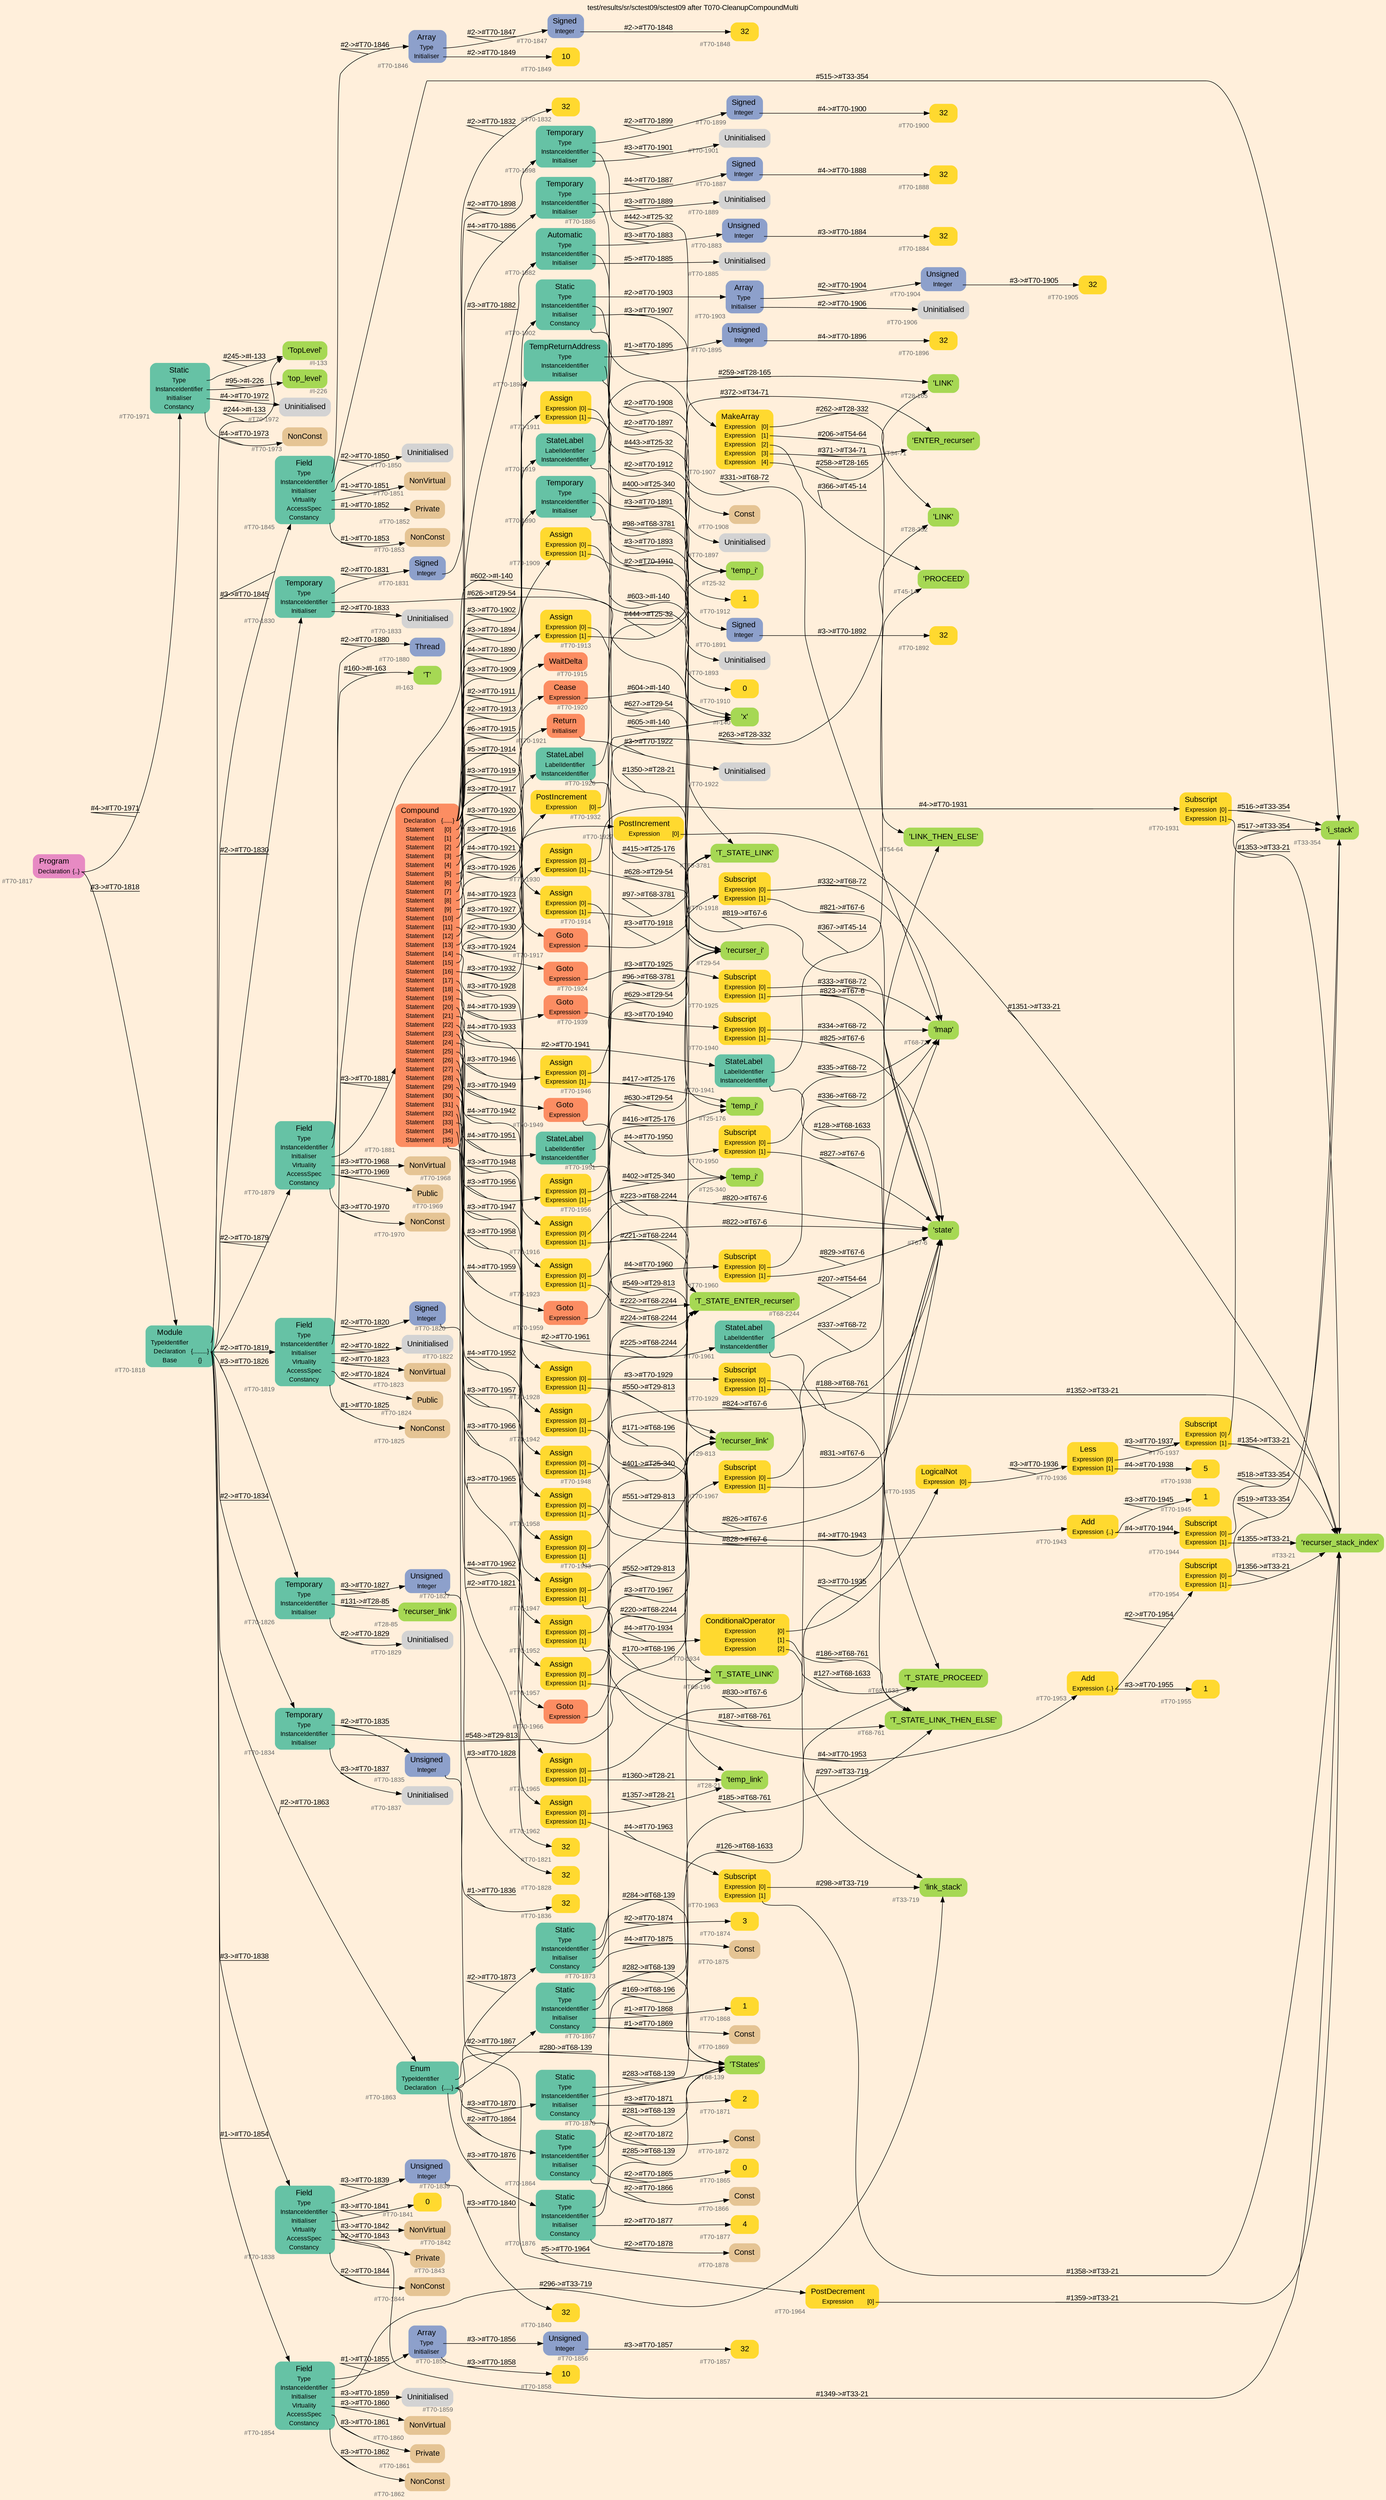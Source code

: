 digraph "test/results/sr/sctest09/sctest09 after T070-CleanupCompoundMulti" {
label = "test/results/sr/sctest09/sctest09 after T070-CleanupCompoundMulti"
labelloc = t
graph [
    rankdir = "LR"
    ranksep = 0.3
    bgcolor = antiquewhite1
    color = black
    fontcolor = black
    fontname = "Arial"
];
node [
    fontname = "Arial"
];
edge [
    fontname = "Arial"
];

// -------------------- node figure --------------------
// -------- block #T70-1817 ----------
"#T70-1817" [
    fillcolor = "/set28/4"
    xlabel = "#T70-1817"
    fontsize = "12"
    fontcolor = grey40
    shape = "plaintext"
    label = <<TABLE BORDER="0" CELLBORDER="0" CELLSPACING="0">
     <TR><TD><FONT COLOR="black" POINT-SIZE="15">Program</FONT></TD></TR>
     <TR><TD><FONT COLOR="black" POINT-SIZE="12">Declaration</FONT></TD><TD PORT="port0"><FONT COLOR="black" POINT-SIZE="12">{..}</FONT></TD></TR>
    </TABLE>>
    style = "rounded,filled"
];

// -------- block #T70-1818 ----------
"#T70-1818" [
    fillcolor = "/set28/1"
    xlabel = "#T70-1818"
    fontsize = "12"
    fontcolor = grey40
    shape = "plaintext"
    label = <<TABLE BORDER="0" CELLBORDER="0" CELLSPACING="0">
     <TR><TD><FONT COLOR="black" POINT-SIZE="15">Module</FONT></TD></TR>
     <TR><TD><FONT COLOR="black" POINT-SIZE="12">TypeIdentifier</FONT></TD><TD PORT="port0"></TD></TR>
     <TR><TD><FONT COLOR="black" POINT-SIZE="12">Declaration</FONT></TD><TD PORT="port1"><FONT COLOR="black" POINT-SIZE="12">{.........}</FONT></TD></TR>
     <TR><TD><FONT COLOR="black" POINT-SIZE="12">Base</FONT></TD><TD PORT="port2"><FONT COLOR="black" POINT-SIZE="12">{}</FONT></TD></TR>
    </TABLE>>
    style = "rounded,filled"
];

// -------- block #I-133 ----------
"#I-133" [
    fillcolor = "/set28/5"
    xlabel = "#I-133"
    fontsize = "12"
    fontcolor = grey40
    shape = "plaintext"
    label = <<TABLE BORDER="0" CELLBORDER="0" CELLSPACING="0">
     <TR><TD><FONT COLOR="black" POINT-SIZE="15">'TopLevel'</FONT></TD></TR>
    </TABLE>>
    style = "rounded,filled"
];

// -------- block #T70-1819 ----------
"#T70-1819" [
    fillcolor = "/set28/1"
    xlabel = "#T70-1819"
    fontsize = "12"
    fontcolor = grey40
    shape = "plaintext"
    label = <<TABLE BORDER="0" CELLBORDER="0" CELLSPACING="0">
     <TR><TD><FONT COLOR="black" POINT-SIZE="15">Field</FONT></TD></TR>
     <TR><TD><FONT COLOR="black" POINT-SIZE="12">Type</FONT></TD><TD PORT="port0"></TD></TR>
     <TR><TD><FONT COLOR="black" POINT-SIZE="12">InstanceIdentifier</FONT></TD><TD PORT="port1"></TD></TR>
     <TR><TD><FONT COLOR="black" POINT-SIZE="12">Initialiser</FONT></TD><TD PORT="port2"></TD></TR>
     <TR><TD><FONT COLOR="black" POINT-SIZE="12">Virtuality</FONT></TD><TD PORT="port3"></TD></TR>
     <TR><TD><FONT COLOR="black" POINT-SIZE="12">AccessSpec</FONT></TD><TD PORT="port4"></TD></TR>
     <TR><TD><FONT COLOR="black" POINT-SIZE="12">Constancy</FONT></TD><TD PORT="port5"></TD></TR>
    </TABLE>>
    style = "rounded,filled"
];

// -------- block #T70-1820 ----------
"#T70-1820" [
    fillcolor = "/set28/3"
    xlabel = "#T70-1820"
    fontsize = "12"
    fontcolor = grey40
    shape = "plaintext"
    label = <<TABLE BORDER="0" CELLBORDER="0" CELLSPACING="0">
     <TR><TD><FONT COLOR="black" POINT-SIZE="15">Signed</FONT></TD></TR>
     <TR><TD><FONT COLOR="black" POINT-SIZE="12">Integer</FONT></TD><TD PORT="port0"></TD></TR>
    </TABLE>>
    style = "rounded,filled"
];

// -------- block #T70-1821 ----------
"#T70-1821" [
    fillcolor = "/set28/6"
    xlabel = "#T70-1821"
    fontsize = "12"
    fontcolor = grey40
    shape = "plaintext"
    label = <<TABLE BORDER="0" CELLBORDER="0" CELLSPACING="0">
     <TR><TD><FONT COLOR="black" POINT-SIZE="15">32</FONT></TD></TR>
    </TABLE>>
    style = "rounded,filled"
];

// -------- block #I-140 ----------
"#I-140" [
    fillcolor = "/set28/5"
    xlabel = "#I-140"
    fontsize = "12"
    fontcolor = grey40
    shape = "plaintext"
    label = <<TABLE BORDER="0" CELLBORDER="0" CELLSPACING="0">
     <TR><TD><FONT COLOR="black" POINT-SIZE="15">'x'</FONT></TD></TR>
    </TABLE>>
    style = "rounded,filled"
];

// -------- block #T70-1822 ----------
"#T70-1822" [
    xlabel = "#T70-1822"
    fontsize = "12"
    fontcolor = grey40
    shape = "plaintext"
    label = <<TABLE BORDER="0" CELLBORDER="0" CELLSPACING="0">
     <TR><TD><FONT COLOR="black" POINT-SIZE="15">Uninitialised</FONT></TD></TR>
    </TABLE>>
    style = "rounded,filled"
];

// -------- block #T70-1823 ----------
"#T70-1823" [
    fillcolor = "/set28/7"
    xlabel = "#T70-1823"
    fontsize = "12"
    fontcolor = grey40
    shape = "plaintext"
    label = <<TABLE BORDER="0" CELLBORDER="0" CELLSPACING="0">
     <TR><TD><FONT COLOR="black" POINT-SIZE="15">NonVirtual</FONT></TD></TR>
    </TABLE>>
    style = "rounded,filled"
];

// -------- block #T70-1824 ----------
"#T70-1824" [
    fillcolor = "/set28/7"
    xlabel = "#T70-1824"
    fontsize = "12"
    fontcolor = grey40
    shape = "plaintext"
    label = <<TABLE BORDER="0" CELLBORDER="0" CELLSPACING="0">
     <TR><TD><FONT COLOR="black" POINT-SIZE="15">Public</FONT></TD></TR>
    </TABLE>>
    style = "rounded,filled"
];

// -------- block #T70-1825 ----------
"#T70-1825" [
    fillcolor = "/set28/7"
    xlabel = "#T70-1825"
    fontsize = "12"
    fontcolor = grey40
    shape = "plaintext"
    label = <<TABLE BORDER="0" CELLBORDER="0" CELLSPACING="0">
     <TR><TD><FONT COLOR="black" POINT-SIZE="15">NonConst</FONT></TD></TR>
    </TABLE>>
    style = "rounded,filled"
];

// -------- block #T70-1826 ----------
"#T70-1826" [
    fillcolor = "/set28/1"
    xlabel = "#T70-1826"
    fontsize = "12"
    fontcolor = grey40
    shape = "plaintext"
    label = <<TABLE BORDER="0" CELLBORDER="0" CELLSPACING="0">
     <TR><TD><FONT COLOR="black" POINT-SIZE="15">Temporary</FONT></TD></TR>
     <TR><TD><FONT COLOR="black" POINT-SIZE="12">Type</FONT></TD><TD PORT="port0"></TD></TR>
     <TR><TD><FONT COLOR="black" POINT-SIZE="12">InstanceIdentifier</FONT></TD><TD PORT="port1"></TD></TR>
     <TR><TD><FONT COLOR="black" POINT-SIZE="12">Initialiser</FONT></TD><TD PORT="port2"></TD></TR>
    </TABLE>>
    style = "rounded,filled"
];

// -------- block #T70-1827 ----------
"#T70-1827" [
    fillcolor = "/set28/3"
    xlabel = "#T70-1827"
    fontsize = "12"
    fontcolor = grey40
    shape = "plaintext"
    label = <<TABLE BORDER="0" CELLBORDER="0" CELLSPACING="0">
     <TR><TD><FONT COLOR="black" POINT-SIZE="15">Unsigned</FONT></TD></TR>
     <TR><TD><FONT COLOR="black" POINT-SIZE="12">Integer</FONT></TD><TD PORT="port0"></TD></TR>
    </TABLE>>
    style = "rounded,filled"
];

// -------- block #T70-1828 ----------
"#T70-1828" [
    fillcolor = "/set28/6"
    xlabel = "#T70-1828"
    fontsize = "12"
    fontcolor = grey40
    shape = "plaintext"
    label = <<TABLE BORDER="0" CELLBORDER="0" CELLSPACING="0">
     <TR><TD><FONT COLOR="black" POINT-SIZE="15">32</FONT></TD></TR>
    </TABLE>>
    style = "rounded,filled"
];

// -------- block #T28-85 ----------
"#T28-85" [
    fillcolor = "/set28/5"
    xlabel = "#T28-85"
    fontsize = "12"
    fontcolor = grey40
    shape = "plaintext"
    label = <<TABLE BORDER="0" CELLBORDER="0" CELLSPACING="0">
     <TR><TD><FONT COLOR="black" POINT-SIZE="15">'recurser_link'</FONT></TD></TR>
    </TABLE>>
    style = "rounded,filled"
];

// -------- block #T70-1829 ----------
"#T70-1829" [
    xlabel = "#T70-1829"
    fontsize = "12"
    fontcolor = grey40
    shape = "plaintext"
    label = <<TABLE BORDER="0" CELLBORDER="0" CELLSPACING="0">
     <TR><TD><FONT COLOR="black" POINT-SIZE="15">Uninitialised</FONT></TD></TR>
    </TABLE>>
    style = "rounded,filled"
];

// -------- block #T70-1830 ----------
"#T70-1830" [
    fillcolor = "/set28/1"
    xlabel = "#T70-1830"
    fontsize = "12"
    fontcolor = grey40
    shape = "plaintext"
    label = <<TABLE BORDER="0" CELLBORDER="0" CELLSPACING="0">
     <TR><TD><FONT COLOR="black" POINT-SIZE="15">Temporary</FONT></TD></TR>
     <TR><TD><FONT COLOR="black" POINT-SIZE="12">Type</FONT></TD><TD PORT="port0"></TD></TR>
     <TR><TD><FONT COLOR="black" POINT-SIZE="12">InstanceIdentifier</FONT></TD><TD PORT="port1"></TD></TR>
     <TR><TD><FONT COLOR="black" POINT-SIZE="12">Initialiser</FONT></TD><TD PORT="port2"></TD></TR>
    </TABLE>>
    style = "rounded,filled"
];

// -------- block #T70-1831 ----------
"#T70-1831" [
    fillcolor = "/set28/3"
    xlabel = "#T70-1831"
    fontsize = "12"
    fontcolor = grey40
    shape = "plaintext"
    label = <<TABLE BORDER="0" CELLBORDER="0" CELLSPACING="0">
     <TR><TD><FONT COLOR="black" POINT-SIZE="15">Signed</FONT></TD></TR>
     <TR><TD><FONT COLOR="black" POINT-SIZE="12">Integer</FONT></TD><TD PORT="port0"></TD></TR>
    </TABLE>>
    style = "rounded,filled"
];

// -------- block #T70-1832 ----------
"#T70-1832" [
    fillcolor = "/set28/6"
    xlabel = "#T70-1832"
    fontsize = "12"
    fontcolor = grey40
    shape = "plaintext"
    label = <<TABLE BORDER="0" CELLBORDER="0" CELLSPACING="0">
     <TR><TD><FONT COLOR="black" POINT-SIZE="15">32</FONT></TD></TR>
    </TABLE>>
    style = "rounded,filled"
];

// -------- block #T29-54 ----------
"#T29-54" [
    fillcolor = "/set28/5"
    xlabel = "#T29-54"
    fontsize = "12"
    fontcolor = grey40
    shape = "plaintext"
    label = <<TABLE BORDER="0" CELLBORDER="0" CELLSPACING="0">
     <TR><TD><FONT COLOR="black" POINT-SIZE="15">'recurser_i'</FONT></TD></TR>
    </TABLE>>
    style = "rounded,filled"
];

// -------- block #T70-1833 ----------
"#T70-1833" [
    xlabel = "#T70-1833"
    fontsize = "12"
    fontcolor = grey40
    shape = "plaintext"
    label = <<TABLE BORDER="0" CELLBORDER="0" CELLSPACING="0">
     <TR><TD><FONT COLOR="black" POINT-SIZE="15">Uninitialised</FONT></TD></TR>
    </TABLE>>
    style = "rounded,filled"
];

// -------- block #T70-1834 ----------
"#T70-1834" [
    fillcolor = "/set28/1"
    xlabel = "#T70-1834"
    fontsize = "12"
    fontcolor = grey40
    shape = "plaintext"
    label = <<TABLE BORDER="0" CELLBORDER="0" CELLSPACING="0">
     <TR><TD><FONT COLOR="black" POINT-SIZE="15">Temporary</FONT></TD></TR>
     <TR><TD><FONT COLOR="black" POINT-SIZE="12">Type</FONT></TD><TD PORT="port0"></TD></TR>
     <TR><TD><FONT COLOR="black" POINT-SIZE="12">InstanceIdentifier</FONT></TD><TD PORT="port1"></TD></TR>
     <TR><TD><FONT COLOR="black" POINT-SIZE="12">Initialiser</FONT></TD><TD PORT="port2"></TD></TR>
    </TABLE>>
    style = "rounded,filled"
];

// -------- block #T70-1835 ----------
"#T70-1835" [
    fillcolor = "/set28/3"
    xlabel = "#T70-1835"
    fontsize = "12"
    fontcolor = grey40
    shape = "plaintext"
    label = <<TABLE BORDER="0" CELLBORDER="0" CELLSPACING="0">
     <TR><TD><FONT COLOR="black" POINT-SIZE="15">Unsigned</FONT></TD></TR>
     <TR><TD><FONT COLOR="black" POINT-SIZE="12">Integer</FONT></TD><TD PORT="port0"></TD></TR>
    </TABLE>>
    style = "rounded,filled"
];

// -------- block #T70-1836 ----------
"#T70-1836" [
    fillcolor = "/set28/6"
    xlabel = "#T70-1836"
    fontsize = "12"
    fontcolor = grey40
    shape = "plaintext"
    label = <<TABLE BORDER="0" CELLBORDER="0" CELLSPACING="0">
     <TR><TD><FONT COLOR="black" POINT-SIZE="15">32</FONT></TD></TR>
    </TABLE>>
    style = "rounded,filled"
];

// -------- block #T29-813 ----------
"#T29-813" [
    fillcolor = "/set28/5"
    xlabel = "#T29-813"
    fontsize = "12"
    fontcolor = grey40
    shape = "plaintext"
    label = <<TABLE BORDER="0" CELLBORDER="0" CELLSPACING="0">
     <TR><TD><FONT COLOR="black" POINT-SIZE="15">'recurser_link'</FONT></TD></TR>
    </TABLE>>
    style = "rounded,filled"
];

// -------- block #T70-1837 ----------
"#T70-1837" [
    xlabel = "#T70-1837"
    fontsize = "12"
    fontcolor = grey40
    shape = "plaintext"
    label = <<TABLE BORDER="0" CELLBORDER="0" CELLSPACING="0">
     <TR><TD><FONT COLOR="black" POINT-SIZE="15">Uninitialised</FONT></TD></TR>
    </TABLE>>
    style = "rounded,filled"
];

// -------- block #T70-1838 ----------
"#T70-1838" [
    fillcolor = "/set28/1"
    xlabel = "#T70-1838"
    fontsize = "12"
    fontcolor = grey40
    shape = "plaintext"
    label = <<TABLE BORDER="0" CELLBORDER="0" CELLSPACING="0">
     <TR><TD><FONT COLOR="black" POINT-SIZE="15">Field</FONT></TD></TR>
     <TR><TD><FONT COLOR="black" POINT-SIZE="12">Type</FONT></TD><TD PORT="port0"></TD></TR>
     <TR><TD><FONT COLOR="black" POINT-SIZE="12">InstanceIdentifier</FONT></TD><TD PORT="port1"></TD></TR>
     <TR><TD><FONT COLOR="black" POINT-SIZE="12">Initialiser</FONT></TD><TD PORT="port2"></TD></TR>
     <TR><TD><FONT COLOR="black" POINT-SIZE="12">Virtuality</FONT></TD><TD PORT="port3"></TD></TR>
     <TR><TD><FONT COLOR="black" POINT-SIZE="12">AccessSpec</FONT></TD><TD PORT="port4"></TD></TR>
     <TR><TD><FONT COLOR="black" POINT-SIZE="12">Constancy</FONT></TD><TD PORT="port5"></TD></TR>
    </TABLE>>
    style = "rounded,filled"
];

// -------- block #T70-1839 ----------
"#T70-1839" [
    fillcolor = "/set28/3"
    xlabel = "#T70-1839"
    fontsize = "12"
    fontcolor = grey40
    shape = "plaintext"
    label = <<TABLE BORDER="0" CELLBORDER="0" CELLSPACING="0">
     <TR><TD><FONT COLOR="black" POINT-SIZE="15">Unsigned</FONT></TD></TR>
     <TR><TD><FONT COLOR="black" POINT-SIZE="12">Integer</FONT></TD><TD PORT="port0"></TD></TR>
    </TABLE>>
    style = "rounded,filled"
];

// -------- block #T70-1840 ----------
"#T70-1840" [
    fillcolor = "/set28/6"
    xlabel = "#T70-1840"
    fontsize = "12"
    fontcolor = grey40
    shape = "plaintext"
    label = <<TABLE BORDER="0" CELLBORDER="0" CELLSPACING="0">
     <TR><TD><FONT COLOR="black" POINT-SIZE="15">32</FONT></TD></TR>
    </TABLE>>
    style = "rounded,filled"
];

// -------- block #T33-21 ----------
"#T33-21" [
    fillcolor = "/set28/5"
    xlabel = "#T33-21"
    fontsize = "12"
    fontcolor = grey40
    shape = "plaintext"
    label = <<TABLE BORDER="0" CELLBORDER="0" CELLSPACING="0">
     <TR><TD><FONT COLOR="black" POINT-SIZE="15">'recurser_stack_index'</FONT></TD></TR>
    </TABLE>>
    style = "rounded,filled"
];

// -------- block #T70-1841 ----------
"#T70-1841" [
    fillcolor = "/set28/6"
    xlabel = "#T70-1841"
    fontsize = "12"
    fontcolor = grey40
    shape = "plaintext"
    label = <<TABLE BORDER="0" CELLBORDER="0" CELLSPACING="0">
     <TR><TD><FONT COLOR="black" POINT-SIZE="15">0</FONT></TD></TR>
    </TABLE>>
    style = "rounded,filled"
];

// -------- block #T70-1842 ----------
"#T70-1842" [
    fillcolor = "/set28/7"
    xlabel = "#T70-1842"
    fontsize = "12"
    fontcolor = grey40
    shape = "plaintext"
    label = <<TABLE BORDER="0" CELLBORDER="0" CELLSPACING="0">
     <TR><TD><FONT COLOR="black" POINT-SIZE="15">NonVirtual</FONT></TD></TR>
    </TABLE>>
    style = "rounded,filled"
];

// -------- block #T70-1843 ----------
"#T70-1843" [
    fillcolor = "/set28/7"
    xlabel = "#T70-1843"
    fontsize = "12"
    fontcolor = grey40
    shape = "plaintext"
    label = <<TABLE BORDER="0" CELLBORDER="0" CELLSPACING="0">
     <TR><TD><FONT COLOR="black" POINT-SIZE="15">Private</FONT></TD></TR>
    </TABLE>>
    style = "rounded,filled"
];

// -------- block #T70-1844 ----------
"#T70-1844" [
    fillcolor = "/set28/7"
    xlabel = "#T70-1844"
    fontsize = "12"
    fontcolor = grey40
    shape = "plaintext"
    label = <<TABLE BORDER="0" CELLBORDER="0" CELLSPACING="0">
     <TR><TD><FONT COLOR="black" POINT-SIZE="15">NonConst</FONT></TD></TR>
    </TABLE>>
    style = "rounded,filled"
];

// -------- block #T70-1845 ----------
"#T70-1845" [
    fillcolor = "/set28/1"
    xlabel = "#T70-1845"
    fontsize = "12"
    fontcolor = grey40
    shape = "plaintext"
    label = <<TABLE BORDER="0" CELLBORDER="0" CELLSPACING="0">
     <TR><TD><FONT COLOR="black" POINT-SIZE="15">Field</FONT></TD></TR>
     <TR><TD><FONT COLOR="black" POINT-SIZE="12">Type</FONT></TD><TD PORT="port0"></TD></TR>
     <TR><TD><FONT COLOR="black" POINT-SIZE="12">InstanceIdentifier</FONT></TD><TD PORT="port1"></TD></TR>
     <TR><TD><FONT COLOR="black" POINT-SIZE="12">Initialiser</FONT></TD><TD PORT="port2"></TD></TR>
     <TR><TD><FONT COLOR="black" POINT-SIZE="12">Virtuality</FONT></TD><TD PORT="port3"></TD></TR>
     <TR><TD><FONT COLOR="black" POINT-SIZE="12">AccessSpec</FONT></TD><TD PORT="port4"></TD></TR>
     <TR><TD><FONT COLOR="black" POINT-SIZE="12">Constancy</FONT></TD><TD PORT="port5"></TD></TR>
    </TABLE>>
    style = "rounded,filled"
];

// -------- block #T70-1846 ----------
"#T70-1846" [
    fillcolor = "/set28/3"
    xlabel = "#T70-1846"
    fontsize = "12"
    fontcolor = grey40
    shape = "plaintext"
    label = <<TABLE BORDER="0" CELLBORDER="0" CELLSPACING="0">
     <TR><TD><FONT COLOR="black" POINT-SIZE="15">Array</FONT></TD></TR>
     <TR><TD><FONT COLOR="black" POINT-SIZE="12">Type</FONT></TD><TD PORT="port0"></TD></TR>
     <TR><TD><FONT COLOR="black" POINT-SIZE="12">Initialiser</FONT></TD><TD PORT="port1"></TD></TR>
    </TABLE>>
    style = "rounded,filled"
];

// -------- block #T70-1847 ----------
"#T70-1847" [
    fillcolor = "/set28/3"
    xlabel = "#T70-1847"
    fontsize = "12"
    fontcolor = grey40
    shape = "plaintext"
    label = <<TABLE BORDER="0" CELLBORDER="0" CELLSPACING="0">
     <TR><TD><FONT COLOR="black" POINT-SIZE="15">Signed</FONT></TD></TR>
     <TR><TD><FONT COLOR="black" POINT-SIZE="12">Integer</FONT></TD><TD PORT="port0"></TD></TR>
    </TABLE>>
    style = "rounded,filled"
];

// -------- block #T70-1848 ----------
"#T70-1848" [
    fillcolor = "/set28/6"
    xlabel = "#T70-1848"
    fontsize = "12"
    fontcolor = grey40
    shape = "plaintext"
    label = <<TABLE BORDER="0" CELLBORDER="0" CELLSPACING="0">
     <TR><TD><FONT COLOR="black" POINT-SIZE="15">32</FONT></TD></TR>
    </TABLE>>
    style = "rounded,filled"
];

// -------- block #T70-1849 ----------
"#T70-1849" [
    fillcolor = "/set28/6"
    xlabel = "#T70-1849"
    fontsize = "12"
    fontcolor = grey40
    shape = "plaintext"
    label = <<TABLE BORDER="0" CELLBORDER="0" CELLSPACING="0">
     <TR><TD><FONT COLOR="black" POINT-SIZE="15">10</FONT></TD></TR>
    </TABLE>>
    style = "rounded,filled"
];

// -------- block #T33-354 ----------
"#T33-354" [
    fillcolor = "/set28/5"
    xlabel = "#T33-354"
    fontsize = "12"
    fontcolor = grey40
    shape = "plaintext"
    label = <<TABLE BORDER="0" CELLBORDER="0" CELLSPACING="0">
     <TR><TD><FONT COLOR="black" POINT-SIZE="15">'i_stack'</FONT></TD></TR>
    </TABLE>>
    style = "rounded,filled"
];

// -------- block #T70-1850 ----------
"#T70-1850" [
    xlabel = "#T70-1850"
    fontsize = "12"
    fontcolor = grey40
    shape = "plaintext"
    label = <<TABLE BORDER="0" CELLBORDER="0" CELLSPACING="0">
     <TR><TD><FONT COLOR="black" POINT-SIZE="15">Uninitialised</FONT></TD></TR>
    </TABLE>>
    style = "rounded,filled"
];

// -------- block #T70-1851 ----------
"#T70-1851" [
    fillcolor = "/set28/7"
    xlabel = "#T70-1851"
    fontsize = "12"
    fontcolor = grey40
    shape = "plaintext"
    label = <<TABLE BORDER="0" CELLBORDER="0" CELLSPACING="0">
     <TR><TD><FONT COLOR="black" POINT-SIZE="15">NonVirtual</FONT></TD></TR>
    </TABLE>>
    style = "rounded,filled"
];

// -------- block #T70-1852 ----------
"#T70-1852" [
    fillcolor = "/set28/7"
    xlabel = "#T70-1852"
    fontsize = "12"
    fontcolor = grey40
    shape = "plaintext"
    label = <<TABLE BORDER="0" CELLBORDER="0" CELLSPACING="0">
     <TR><TD><FONT COLOR="black" POINT-SIZE="15">Private</FONT></TD></TR>
    </TABLE>>
    style = "rounded,filled"
];

// -------- block #T70-1853 ----------
"#T70-1853" [
    fillcolor = "/set28/7"
    xlabel = "#T70-1853"
    fontsize = "12"
    fontcolor = grey40
    shape = "plaintext"
    label = <<TABLE BORDER="0" CELLBORDER="0" CELLSPACING="0">
     <TR><TD><FONT COLOR="black" POINT-SIZE="15">NonConst</FONT></TD></TR>
    </TABLE>>
    style = "rounded,filled"
];

// -------- block #T70-1854 ----------
"#T70-1854" [
    fillcolor = "/set28/1"
    xlabel = "#T70-1854"
    fontsize = "12"
    fontcolor = grey40
    shape = "plaintext"
    label = <<TABLE BORDER="0" CELLBORDER="0" CELLSPACING="0">
     <TR><TD><FONT COLOR="black" POINT-SIZE="15">Field</FONT></TD></TR>
     <TR><TD><FONT COLOR="black" POINT-SIZE="12">Type</FONT></TD><TD PORT="port0"></TD></TR>
     <TR><TD><FONT COLOR="black" POINT-SIZE="12">InstanceIdentifier</FONT></TD><TD PORT="port1"></TD></TR>
     <TR><TD><FONT COLOR="black" POINT-SIZE="12">Initialiser</FONT></TD><TD PORT="port2"></TD></TR>
     <TR><TD><FONT COLOR="black" POINT-SIZE="12">Virtuality</FONT></TD><TD PORT="port3"></TD></TR>
     <TR><TD><FONT COLOR="black" POINT-SIZE="12">AccessSpec</FONT></TD><TD PORT="port4"></TD></TR>
     <TR><TD><FONT COLOR="black" POINT-SIZE="12">Constancy</FONT></TD><TD PORT="port5"></TD></TR>
    </TABLE>>
    style = "rounded,filled"
];

// -------- block #T70-1855 ----------
"#T70-1855" [
    fillcolor = "/set28/3"
    xlabel = "#T70-1855"
    fontsize = "12"
    fontcolor = grey40
    shape = "plaintext"
    label = <<TABLE BORDER="0" CELLBORDER="0" CELLSPACING="0">
     <TR><TD><FONT COLOR="black" POINT-SIZE="15">Array</FONT></TD></TR>
     <TR><TD><FONT COLOR="black" POINT-SIZE="12">Type</FONT></TD><TD PORT="port0"></TD></TR>
     <TR><TD><FONT COLOR="black" POINT-SIZE="12">Initialiser</FONT></TD><TD PORT="port1"></TD></TR>
    </TABLE>>
    style = "rounded,filled"
];

// -------- block #T70-1856 ----------
"#T70-1856" [
    fillcolor = "/set28/3"
    xlabel = "#T70-1856"
    fontsize = "12"
    fontcolor = grey40
    shape = "plaintext"
    label = <<TABLE BORDER="0" CELLBORDER="0" CELLSPACING="0">
     <TR><TD><FONT COLOR="black" POINT-SIZE="15">Unsigned</FONT></TD></TR>
     <TR><TD><FONT COLOR="black" POINT-SIZE="12">Integer</FONT></TD><TD PORT="port0"></TD></TR>
    </TABLE>>
    style = "rounded,filled"
];

// -------- block #T70-1857 ----------
"#T70-1857" [
    fillcolor = "/set28/6"
    xlabel = "#T70-1857"
    fontsize = "12"
    fontcolor = grey40
    shape = "plaintext"
    label = <<TABLE BORDER="0" CELLBORDER="0" CELLSPACING="0">
     <TR><TD><FONT COLOR="black" POINT-SIZE="15">32</FONT></TD></TR>
    </TABLE>>
    style = "rounded,filled"
];

// -------- block #T70-1858 ----------
"#T70-1858" [
    fillcolor = "/set28/6"
    xlabel = "#T70-1858"
    fontsize = "12"
    fontcolor = grey40
    shape = "plaintext"
    label = <<TABLE BORDER="0" CELLBORDER="0" CELLSPACING="0">
     <TR><TD><FONT COLOR="black" POINT-SIZE="15">10</FONT></TD></TR>
    </TABLE>>
    style = "rounded,filled"
];

// -------- block #T33-719 ----------
"#T33-719" [
    fillcolor = "/set28/5"
    xlabel = "#T33-719"
    fontsize = "12"
    fontcolor = grey40
    shape = "plaintext"
    label = <<TABLE BORDER="0" CELLBORDER="0" CELLSPACING="0">
     <TR><TD><FONT COLOR="black" POINT-SIZE="15">'link_stack'</FONT></TD></TR>
    </TABLE>>
    style = "rounded,filled"
];

// -------- block #T70-1859 ----------
"#T70-1859" [
    xlabel = "#T70-1859"
    fontsize = "12"
    fontcolor = grey40
    shape = "plaintext"
    label = <<TABLE BORDER="0" CELLBORDER="0" CELLSPACING="0">
     <TR><TD><FONT COLOR="black" POINT-SIZE="15">Uninitialised</FONT></TD></TR>
    </TABLE>>
    style = "rounded,filled"
];

// -------- block #T70-1860 ----------
"#T70-1860" [
    fillcolor = "/set28/7"
    xlabel = "#T70-1860"
    fontsize = "12"
    fontcolor = grey40
    shape = "plaintext"
    label = <<TABLE BORDER="0" CELLBORDER="0" CELLSPACING="0">
     <TR><TD><FONT COLOR="black" POINT-SIZE="15">NonVirtual</FONT></TD></TR>
    </TABLE>>
    style = "rounded,filled"
];

// -------- block #T70-1861 ----------
"#T70-1861" [
    fillcolor = "/set28/7"
    xlabel = "#T70-1861"
    fontsize = "12"
    fontcolor = grey40
    shape = "plaintext"
    label = <<TABLE BORDER="0" CELLBORDER="0" CELLSPACING="0">
     <TR><TD><FONT COLOR="black" POINT-SIZE="15">Private</FONT></TD></TR>
    </TABLE>>
    style = "rounded,filled"
];

// -------- block #T70-1862 ----------
"#T70-1862" [
    fillcolor = "/set28/7"
    xlabel = "#T70-1862"
    fontsize = "12"
    fontcolor = grey40
    shape = "plaintext"
    label = <<TABLE BORDER="0" CELLBORDER="0" CELLSPACING="0">
     <TR><TD><FONT COLOR="black" POINT-SIZE="15">NonConst</FONT></TD></TR>
    </TABLE>>
    style = "rounded,filled"
];

// -------- block #T70-1863 ----------
"#T70-1863" [
    fillcolor = "/set28/1"
    xlabel = "#T70-1863"
    fontsize = "12"
    fontcolor = grey40
    shape = "plaintext"
    label = <<TABLE BORDER="0" CELLBORDER="0" CELLSPACING="0">
     <TR><TD><FONT COLOR="black" POINT-SIZE="15">Enum</FONT></TD></TR>
     <TR><TD><FONT COLOR="black" POINT-SIZE="12">TypeIdentifier</FONT></TD><TD PORT="port0"></TD></TR>
     <TR><TD><FONT COLOR="black" POINT-SIZE="12">Declaration</FONT></TD><TD PORT="port1"><FONT COLOR="black" POINT-SIZE="12">{.....}</FONT></TD></TR>
    </TABLE>>
    style = "rounded,filled"
];

// -------- block #T68-139 ----------
"#T68-139" [
    fillcolor = "/set28/5"
    xlabel = "#T68-139"
    fontsize = "12"
    fontcolor = grey40
    shape = "plaintext"
    label = <<TABLE BORDER="0" CELLBORDER="0" CELLSPACING="0">
     <TR><TD><FONT COLOR="black" POINT-SIZE="15">'TStates'</FONT></TD></TR>
    </TABLE>>
    style = "rounded,filled"
];

// -------- block #T70-1864 ----------
"#T70-1864" [
    fillcolor = "/set28/1"
    xlabel = "#T70-1864"
    fontsize = "12"
    fontcolor = grey40
    shape = "plaintext"
    label = <<TABLE BORDER="0" CELLBORDER="0" CELLSPACING="0">
     <TR><TD><FONT COLOR="black" POINT-SIZE="15">Static</FONT></TD></TR>
     <TR><TD><FONT COLOR="black" POINT-SIZE="12">Type</FONT></TD><TD PORT="port0"></TD></TR>
     <TR><TD><FONT COLOR="black" POINT-SIZE="12">InstanceIdentifier</FONT></TD><TD PORT="port1"></TD></TR>
     <TR><TD><FONT COLOR="black" POINT-SIZE="12">Initialiser</FONT></TD><TD PORT="port2"></TD></TR>
     <TR><TD><FONT COLOR="black" POINT-SIZE="12">Constancy</FONT></TD><TD PORT="port3"></TD></TR>
    </TABLE>>
    style = "rounded,filled"
];

// -------- block #T68-196 ----------
"#T68-196" [
    fillcolor = "/set28/5"
    xlabel = "#T68-196"
    fontsize = "12"
    fontcolor = grey40
    shape = "plaintext"
    label = <<TABLE BORDER="0" CELLBORDER="0" CELLSPACING="0">
     <TR><TD><FONT COLOR="black" POINT-SIZE="15">'T_STATE_LINK'</FONT></TD></TR>
    </TABLE>>
    style = "rounded,filled"
];

// -------- block #T70-1865 ----------
"#T70-1865" [
    fillcolor = "/set28/6"
    xlabel = "#T70-1865"
    fontsize = "12"
    fontcolor = grey40
    shape = "plaintext"
    label = <<TABLE BORDER="0" CELLBORDER="0" CELLSPACING="0">
     <TR><TD><FONT COLOR="black" POINT-SIZE="15">0</FONT></TD></TR>
    </TABLE>>
    style = "rounded,filled"
];

// -------- block #T70-1866 ----------
"#T70-1866" [
    fillcolor = "/set28/7"
    xlabel = "#T70-1866"
    fontsize = "12"
    fontcolor = grey40
    shape = "plaintext"
    label = <<TABLE BORDER="0" CELLBORDER="0" CELLSPACING="0">
     <TR><TD><FONT COLOR="black" POINT-SIZE="15">Const</FONT></TD></TR>
    </TABLE>>
    style = "rounded,filled"
];

// -------- block #T70-1867 ----------
"#T70-1867" [
    fillcolor = "/set28/1"
    xlabel = "#T70-1867"
    fontsize = "12"
    fontcolor = grey40
    shape = "plaintext"
    label = <<TABLE BORDER="0" CELLBORDER="0" CELLSPACING="0">
     <TR><TD><FONT COLOR="black" POINT-SIZE="15">Static</FONT></TD></TR>
     <TR><TD><FONT COLOR="black" POINT-SIZE="12">Type</FONT></TD><TD PORT="port0"></TD></TR>
     <TR><TD><FONT COLOR="black" POINT-SIZE="12">InstanceIdentifier</FONT></TD><TD PORT="port1"></TD></TR>
     <TR><TD><FONT COLOR="black" POINT-SIZE="12">Initialiser</FONT></TD><TD PORT="port2"></TD></TR>
     <TR><TD><FONT COLOR="black" POINT-SIZE="12">Constancy</FONT></TD><TD PORT="port3"></TD></TR>
    </TABLE>>
    style = "rounded,filled"
];

// -------- block #T68-761 ----------
"#T68-761" [
    fillcolor = "/set28/5"
    xlabel = "#T68-761"
    fontsize = "12"
    fontcolor = grey40
    shape = "plaintext"
    label = <<TABLE BORDER="0" CELLBORDER="0" CELLSPACING="0">
     <TR><TD><FONT COLOR="black" POINT-SIZE="15">'T_STATE_LINK_THEN_ELSE'</FONT></TD></TR>
    </TABLE>>
    style = "rounded,filled"
];

// -------- block #T70-1868 ----------
"#T70-1868" [
    fillcolor = "/set28/6"
    xlabel = "#T70-1868"
    fontsize = "12"
    fontcolor = grey40
    shape = "plaintext"
    label = <<TABLE BORDER="0" CELLBORDER="0" CELLSPACING="0">
     <TR><TD><FONT COLOR="black" POINT-SIZE="15">1</FONT></TD></TR>
    </TABLE>>
    style = "rounded,filled"
];

// -------- block #T70-1869 ----------
"#T70-1869" [
    fillcolor = "/set28/7"
    xlabel = "#T70-1869"
    fontsize = "12"
    fontcolor = grey40
    shape = "plaintext"
    label = <<TABLE BORDER="0" CELLBORDER="0" CELLSPACING="0">
     <TR><TD><FONT COLOR="black" POINT-SIZE="15">Const</FONT></TD></TR>
    </TABLE>>
    style = "rounded,filled"
];

// -------- block #T70-1870 ----------
"#T70-1870" [
    fillcolor = "/set28/1"
    xlabel = "#T70-1870"
    fontsize = "12"
    fontcolor = grey40
    shape = "plaintext"
    label = <<TABLE BORDER="0" CELLBORDER="0" CELLSPACING="0">
     <TR><TD><FONT COLOR="black" POINT-SIZE="15">Static</FONT></TD></TR>
     <TR><TD><FONT COLOR="black" POINT-SIZE="12">Type</FONT></TD><TD PORT="port0"></TD></TR>
     <TR><TD><FONT COLOR="black" POINT-SIZE="12">InstanceIdentifier</FONT></TD><TD PORT="port1"></TD></TR>
     <TR><TD><FONT COLOR="black" POINT-SIZE="12">Initialiser</FONT></TD><TD PORT="port2"></TD></TR>
     <TR><TD><FONT COLOR="black" POINT-SIZE="12">Constancy</FONT></TD><TD PORT="port3"></TD></TR>
    </TABLE>>
    style = "rounded,filled"
];

// -------- block #T68-1633 ----------
"#T68-1633" [
    fillcolor = "/set28/5"
    xlabel = "#T68-1633"
    fontsize = "12"
    fontcolor = grey40
    shape = "plaintext"
    label = <<TABLE BORDER="0" CELLBORDER="0" CELLSPACING="0">
     <TR><TD><FONT COLOR="black" POINT-SIZE="15">'T_STATE_PROCEED'</FONT></TD></TR>
    </TABLE>>
    style = "rounded,filled"
];

// -------- block #T70-1871 ----------
"#T70-1871" [
    fillcolor = "/set28/6"
    xlabel = "#T70-1871"
    fontsize = "12"
    fontcolor = grey40
    shape = "plaintext"
    label = <<TABLE BORDER="0" CELLBORDER="0" CELLSPACING="0">
     <TR><TD><FONT COLOR="black" POINT-SIZE="15">2</FONT></TD></TR>
    </TABLE>>
    style = "rounded,filled"
];

// -------- block #T70-1872 ----------
"#T70-1872" [
    fillcolor = "/set28/7"
    xlabel = "#T70-1872"
    fontsize = "12"
    fontcolor = grey40
    shape = "plaintext"
    label = <<TABLE BORDER="0" CELLBORDER="0" CELLSPACING="0">
     <TR><TD><FONT COLOR="black" POINT-SIZE="15">Const</FONT></TD></TR>
    </TABLE>>
    style = "rounded,filled"
];

// -------- block #T70-1873 ----------
"#T70-1873" [
    fillcolor = "/set28/1"
    xlabel = "#T70-1873"
    fontsize = "12"
    fontcolor = grey40
    shape = "plaintext"
    label = <<TABLE BORDER="0" CELLBORDER="0" CELLSPACING="0">
     <TR><TD><FONT COLOR="black" POINT-SIZE="15">Static</FONT></TD></TR>
     <TR><TD><FONT COLOR="black" POINT-SIZE="12">Type</FONT></TD><TD PORT="port0"></TD></TR>
     <TR><TD><FONT COLOR="black" POINT-SIZE="12">InstanceIdentifier</FONT></TD><TD PORT="port1"></TD></TR>
     <TR><TD><FONT COLOR="black" POINT-SIZE="12">Initialiser</FONT></TD><TD PORT="port2"></TD></TR>
     <TR><TD><FONT COLOR="black" POINT-SIZE="12">Constancy</FONT></TD><TD PORT="port3"></TD></TR>
    </TABLE>>
    style = "rounded,filled"
];

// -------- block #T68-2244 ----------
"#T68-2244" [
    fillcolor = "/set28/5"
    xlabel = "#T68-2244"
    fontsize = "12"
    fontcolor = grey40
    shape = "plaintext"
    label = <<TABLE BORDER="0" CELLBORDER="0" CELLSPACING="0">
     <TR><TD><FONT COLOR="black" POINT-SIZE="15">'T_STATE_ENTER_recurser'</FONT></TD></TR>
    </TABLE>>
    style = "rounded,filled"
];

// -------- block #T70-1874 ----------
"#T70-1874" [
    fillcolor = "/set28/6"
    xlabel = "#T70-1874"
    fontsize = "12"
    fontcolor = grey40
    shape = "plaintext"
    label = <<TABLE BORDER="0" CELLBORDER="0" CELLSPACING="0">
     <TR><TD><FONT COLOR="black" POINT-SIZE="15">3</FONT></TD></TR>
    </TABLE>>
    style = "rounded,filled"
];

// -------- block #T70-1875 ----------
"#T70-1875" [
    fillcolor = "/set28/7"
    xlabel = "#T70-1875"
    fontsize = "12"
    fontcolor = grey40
    shape = "plaintext"
    label = <<TABLE BORDER="0" CELLBORDER="0" CELLSPACING="0">
     <TR><TD><FONT COLOR="black" POINT-SIZE="15">Const</FONT></TD></TR>
    </TABLE>>
    style = "rounded,filled"
];

// -------- block #T70-1876 ----------
"#T70-1876" [
    fillcolor = "/set28/1"
    xlabel = "#T70-1876"
    fontsize = "12"
    fontcolor = grey40
    shape = "plaintext"
    label = <<TABLE BORDER="0" CELLBORDER="0" CELLSPACING="0">
     <TR><TD><FONT COLOR="black" POINT-SIZE="15">Static</FONT></TD></TR>
     <TR><TD><FONT COLOR="black" POINT-SIZE="12">Type</FONT></TD><TD PORT="port0"></TD></TR>
     <TR><TD><FONT COLOR="black" POINT-SIZE="12">InstanceIdentifier</FONT></TD><TD PORT="port1"></TD></TR>
     <TR><TD><FONT COLOR="black" POINT-SIZE="12">Initialiser</FONT></TD><TD PORT="port2"></TD></TR>
     <TR><TD><FONT COLOR="black" POINT-SIZE="12">Constancy</FONT></TD><TD PORT="port3"></TD></TR>
    </TABLE>>
    style = "rounded,filled"
];

// -------- block #T68-3781 ----------
"#T68-3781" [
    fillcolor = "/set28/5"
    xlabel = "#T68-3781"
    fontsize = "12"
    fontcolor = grey40
    shape = "plaintext"
    label = <<TABLE BORDER="0" CELLBORDER="0" CELLSPACING="0">
     <TR><TD><FONT COLOR="black" POINT-SIZE="15">'T_STATE_LINK'</FONT></TD></TR>
    </TABLE>>
    style = "rounded,filled"
];

// -------- block #T70-1877 ----------
"#T70-1877" [
    fillcolor = "/set28/6"
    xlabel = "#T70-1877"
    fontsize = "12"
    fontcolor = grey40
    shape = "plaintext"
    label = <<TABLE BORDER="0" CELLBORDER="0" CELLSPACING="0">
     <TR><TD><FONT COLOR="black" POINT-SIZE="15">4</FONT></TD></TR>
    </TABLE>>
    style = "rounded,filled"
];

// -------- block #T70-1878 ----------
"#T70-1878" [
    fillcolor = "/set28/7"
    xlabel = "#T70-1878"
    fontsize = "12"
    fontcolor = grey40
    shape = "plaintext"
    label = <<TABLE BORDER="0" CELLBORDER="0" CELLSPACING="0">
     <TR><TD><FONT COLOR="black" POINT-SIZE="15">Const</FONT></TD></TR>
    </TABLE>>
    style = "rounded,filled"
];

// -------- block #T70-1879 ----------
"#T70-1879" [
    fillcolor = "/set28/1"
    xlabel = "#T70-1879"
    fontsize = "12"
    fontcolor = grey40
    shape = "plaintext"
    label = <<TABLE BORDER="0" CELLBORDER="0" CELLSPACING="0">
     <TR><TD><FONT COLOR="black" POINT-SIZE="15">Field</FONT></TD></TR>
     <TR><TD><FONT COLOR="black" POINT-SIZE="12">Type</FONT></TD><TD PORT="port0"></TD></TR>
     <TR><TD><FONT COLOR="black" POINT-SIZE="12">InstanceIdentifier</FONT></TD><TD PORT="port1"></TD></TR>
     <TR><TD><FONT COLOR="black" POINT-SIZE="12">Initialiser</FONT></TD><TD PORT="port2"></TD></TR>
     <TR><TD><FONT COLOR="black" POINT-SIZE="12">Virtuality</FONT></TD><TD PORT="port3"></TD></TR>
     <TR><TD><FONT COLOR="black" POINT-SIZE="12">AccessSpec</FONT></TD><TD PORT="port4"></TD></TR>
     <TR><TD><FONT COLOR="black" POINT-SIZE="12">Constancy</FONT></TD><TD PORT="port5"></TD></TR>
    </TABLE>>
    style = "rounded,filled"
];

// -------- block #T70-1880 ----------
"#T70-1880" [
    fillcolor = "/set28/3"
    xlabel = "#T70-1880"
    fontsize = "12"
    fontcolor = grey40
    shape = "plaintext"
    label = <<TABLE BORDER="0" CELLBORDER="0" CELLSPACING="0">
     <TR><TD><FONT COLOR="black" POINT-SIZE="15">Thread</FONT></TD></TR>
    </TABLE>>
    style = "rounded,filled"
];

// -------- block #I-163 ----------
"#I-163" [
    fillcolor = "/set28/5"
    xlabel = "#I-163"
    fontsize = "12"
    fontcolor = grey40
    shape = "plaintext"
    label = <<TABLE BORDER="0" CELLBORDER="0" CELLSPACING="0">
     <TR><TD><FONT COLOR="black" POINT-SIZE="15">'T'</FONT></TD></TR>
    </TABLE>>
    style = "rounded,filled"
];

// -------- block #T70-1881 ----------
"#T70-1881" [
    fillcolor = "/set28/2"
    xlabel = "#T70-1881"
    fontsize = "12"
    fontcolor = grey40
    shape = "plaintext"
    label = <<TABLE BORDER="0" CELLBORDER="0" CELLSPACING="0">
     <TR><TD><FONT COLOR="black" POINT-SIZE="15">Compound</FONT></TD></TR>
     <TR><TD><FONT COLOR="black" POINT-SIZE="12">Declaration</FONT></TD><TD PORT="port0"><FONT COLOR="black" POINT-SIZE="12">{......}</FONT></TD></TR>
     <TR><TD><FONT COLOR="black" POINT-SIZE="12">Statement</FONT></TD><TD PORT="port1"><FONT COLOR="black" POINT-SIZE="12">[0]</FONT></TD></TR>
     <TR><TD><FONT COLOR="black" POINT-SIZE="12">Statement</FONT></TD><TD PORT="port2"><FONT COLOR="black" POINT-SIZE="12">[1]</FONT></TD></TR>
     <TR><TD><FONT COLOR="black" POINT-SIZE="12">Statement</FONT></TD><TD PORT="port3"><FONT COLOR="black" POINT-SIZE="12">[2]</FONT></TD></TR>
     <TR><TD><FONT COLOR="black" POINT-SIZE="12">Statement</FONT></TD><TD PORT="port4"><FONT COLOR="black" POINT-SIZE="12">[3]</FONT></TD></TR>
     <TR><TD><FONT COLOR="black" POINT-SIZE="12">Statement</FONT></TD><TD PORT="port5"><FONT COLOR="black" POINT-SIZE="12">[4]</FONT></TD></TR>
     <TR><TD><FONT COLOR="black" POINT-SIZE="12">Statement</FONT></TD><TD PORT="port6"><FONT COLOR="black" POINT-SIZE="12">[5]</FONT></TD></TR>
     <TR><TD><FONT COLOR="black" POINT-SIZE="12">Statement</FONT></TD><TD PORT="port7"><FONT COLOR="black" POINT-SIZE="12">[6]</FONT></TD></TR>
     <TR><TD><FONT COLOR="black" POINT-SIZE="12">Statement</FONT></TD><TD PORT="port8"><FONT COLOR="black" POINT-SIZE="12">[7]</FONT></TD></TR>
     <TR><TD><FONT COLOR="black" POINT-SIZE="12">Statement</FONT></TD><TD PORT="port9"><FONT COLOR="black" POINT-SIZE="12">[8]</FONT></TD></TR>
     <TR><TD><FONT COLOR="black" POINT-SIZE="12">Statement</FONT></TD><TD PORT="port10"><FONT COLOR="black" POINT-SIZE="12">[9]</FONT></TD></TR>
     <TR><TD><FONT COLOR="black" POINT-SIZE="12">Statement</FONT></TD><TD PORT="port11"><FONT COLOR="black" POINT-SIZE="12">[10]</FONT></TD></TR>
     <TR><TD><FONT COLOR="black" POINT-SIZE="12">Statement</FONT></TD><TD PORT="port12"><FONT COLOR="black" POINT-SIZE="12">[11]</FONT></TD></TR>
     <TR><TD><FONT COLOR="black" POINT-SIZE="12">Statement</FONT></TD><TD PORT="port13"><FONT COLOR="black" POINT-SIZE="12">[12]</FONT></TD></TR>
     <TR><TD><FONT COLOR="black" POINT-SIZE="12">Statement</FONT></TD><TD PORT="port14"><FONT COLOR="black" POINT-SIZE="12">[13]</FONT></TD></TR>
     <TR><TD><FONT COLOR="black" POINT-SIZE="12">Statement</FONT></TD><TD PORT="port15"><FONT COLOR="black" POINT-SIZE="12">[14]</FONT></TD></TR>
     <TR><TD><FONT COLOR="black" POINT-SIZE="12">Statement</FONT></TD><TD PORT="port16"><FONT COLOR="black" POINT-SIZE="12">[15]</FONT></TD></TR>
     <TR><TD><FONT COLOR="black" POINT-SIZE="12">Statement</FONT></TD><TD PORT="port17"><FONT COLOR="black" POINT-SIZE="12">[16]</FONT></TD></TR>
     <TR><TD><FONT COLOR="black" POINT-SIZE="12">Statement</FONT></TD><TD PORT="port18"><FONT COLOR="black" POINT-SIZE="12">[17]</FONT></TD></TR>
     <TR><TD><FONT COLOR="black" POINT-SIZE="12">Statement</FONT></TD><TD PORT="port19"><FONT COLOR="black" POINT-SIZE="12">[18]</FONT></TD></TR>
     <TR><TD><FONT COLOR="black" POINT-SIZE="12">Statement</FONT></TD><TD PORT="port20"><FONT COLOR="black" POINT-SIZE="12">[19]</FONT></TD></TR>
     <TR><TD><FONT COLOR="black" POINT-SIZE="12">Statement</FONT></TD><TD PORT="port21"><FONT COLOR="black" POINT-SIZE="12">[20]</FONT></TD></TR>
     <TR><TD><FONT COLOR="black" POINT-SIZE="12">Statement</FONT></TD><TD PORT="port22"><FONT COLOR="black" POINT-SIZE="12">[21]</FONT></TD></TR>
     <TR><TD><FONT COLOR="black" POINT-SIZE="12">Statement</FONT></TD><TD PORT="port23"><FONT COLOR="black" POINT-SIZE="12">[22]</FONT></TD></TR>
     <TR><TD><FONT COLOR="black" POINT-SIZE="12">Statement</FONT></TD><TD PORT="port24"><FONT COLOR="black" POINT-SIZE="12">[23]</FONT></TD></TR>
     <TR><TD><FONT COLOR="black" POINT-SIZE="12">Statement</FONT></TD><TD PORT="port25"><FONT COLOR="black" POINT-SIZE="12">[24]</FONT></TD></TR>
     <TR><TD><FONT COLOR="black" POINT-SIZE="12">Statement</FONT></TD><TD PORT="port26"><FONT COLOR="black" POINT-SIZE="12">[25]</FONT></TD></TR>
     <TR><TD><FONT COLOR="black" POINT-SIZE="12">Statement</FONT></TD><TD PORT="port27"><FONT COLOR="black" POINT-SIZE="12">[26]</FONT></TD></TR>
     <TR><TD><FONT COLOR="black" POINT-SIZE="12">Statement</FONT></TD><TD PORT="port28"><FONT COLOR="black" POINT-SIZE="12">[27]</FONT></TD></TR>
     <TR><TD><FONT COLOR="black" POINT-SIZE="12">Statement</FONT></TD><TD PORT="port29"><FONT COLOR="black" POINT-SIZE="12">[28]</FONT></TD></TR>
     <TR><TD><FONT COLOR="black" POINT-SIZE="12">Statement</FONT></TD><TD PORT="port30"><FONT COLOR="black" POINT-SIZE="12">[29]</FONT></TD></TR>
     <TR><TD><FONT COLOR="black" POINT-SIZE="12">Statement</FONT></TD><TD PORT="port31"><FONT COLOR="black" POINT-SIZE="12">[30]</FONT></TD></TR>
     <TR><TD><FONT COLOR="black" POINT-SIZE="12">Statement</FONT></TD><TD PORT="port32"><FONT COLOR="black" POINT-SIZE="12">[31]</FONT></TD></TR>
     <TR><TD><FONT COLOR="black" POINT-SIZE="12">Statement</FONT></TD><TD PORT="port33"><FONT COLOR="black" POINT-SIZE="12">[32]</FONT></TD></TR>
     <TR><TD><FONT COLOR="black" POINT-SIZE="12">Statement</FONT></TD><TD PORT="port34"><FONT COLOR="black" POINT-SIZE="12">[33]</FONT></TD></TR>
     <TR><TD><FONT COLOR="black" POINT-SIZE="12">Statement</FONT></TD><TD PORT="port35"><FONT COLOR="black" POINT-SIZE="12">[34]</FONT></TD></TR>
     <TR><TD><FONT COLOR="black" POINT-SIZE="12">Statement</FONT></TD><TD PORT="port36"><FONT COLOR="black" POINT-SIZE="12">[35]</FONT></TD></TR>
    </TABLE>>
    style = "rounded,filled"
];

// -------- block #T70-1882 ----------
"#T70-1882" [
    fillcolor = "/set28/1"
    xlabel = "#T70-1882"
    fontsize = "12"
    fontcolor = grey40
    shape = "plaintext"
    label = <<TABLE BORDER="0" CELLBORDER="0" CELLSPACING="0">
     <TR><TD><FONT COLOR="black" POINT-SIZE="15">Automatic</FONT></TD></TR>
     <TR><TD><FONT COLOR="black" POINT-SIZE="12">Type</FONT></TD><TD PORT="port0"></TD></TR>
     <TR><TD><FONT COLOR="black" POINT-SIZE="12">InstanceIdentifier</FONT></TD><TD PORT="port1"></TD></TR>
     <TR><TD><FONT COLOR="black" POINT-SIZE="12">Initialiser</FONT></TD><TD PORT="port2"></TD></TR>
    </TABLE>>
    style = "rounded,filled"
];

// -------- block #T70-1883 ----------
"#T70-1883" [
    fillcolor = "/set28/3"
    xlabel = "#T70-1883"
    fontsize = "12"
    fontcolor = grey40
    shape = "plaintext"
    label = <<TABLE BORDER="0" CELLBORDER="0" CELLSPACING="0">
     <TR><TD><FONT COLOR="black" POINT-SIZE="15">Unsigned</FONT></TD></TR>
     <TR><TD><FONT COLOR="black" POINT-SIZE="12">Integer</FONT></TD><TD PORT="port0"></TD></TR>
    </TABLE>>
    style = "rounded,filled"
];

// -------- block #T70-1884 ----------
"#T70-1884" [
    fillcolor = "/set28/6"
    xlabel = "#T70-1884"
    fontsize = "12"
    fontcolor = grey40
    shape = "plaintext"
    label = <<TABLE BORDER="0" CELLBORDER="0" CELLSPACING="0">
     <TR><TD><FONT COLOR="black" POINT-SIZE="15">32</FONT></TD></TR>
    </TABLE>>
    style = "rounded,filled"
];

// -------- block #T67-6 ----------
"#T67-6" [
    fillcolor = "/set28/5"
    xlabel = "#T67-6"
    fontsize = "12"
    fontcolor = grey40
    shape = "plaintext"
    label = <<TABLE BORDER="0" CELLBORDER="0" CELLSPACING="0">
     <TR><TD><FONT COLOR="black" POINT-SIZE="15">'state'</FONT></TD></TR>
    </TABLE>>
    style = "rounded,filled"
];

// -------- block #T70-1885 ----------
"#T70-1885" [
    xlabel = "#T70-1885"
    fontsize = "12"
    fontcolor = grey40
    shape = "plaintext"
    label = <<TABLE BORDER="0" CELLBORDER="0" CELLSPACING="0">
     <TR><TD><FONT COLOR="black" POINT-SIZE="15">Uninitialised</FONT></TD></TR>
    </TABLE>>
    style = "rounded,filled"
];

// -------- block #T70-1886 ----------
"#T70-1886" [
    fillcolor = "/set28/1"
    xlabel = "#T70-1886"
    fontsize = "12"
    fontcolor = grey40
    shape = "plaintext"
    label = <<TABLE BORDER="0" CELLBORDER="0" CELLSPACING="0">
     <TR><TD><FONT COLOR="black" POINT-SIZE="15">Temporary</FONT></TD></TR>
     <TR><TD><FONT COLOR="black" POINT-SIZE="12">Type</FONT></TD><TD PORT="port0"></TD></TR>
     <TR><TD><FONT COLOR="black" POINT-SIZE="12">InstanceIdentifier</FONT></TD><TD PORT="port1"></TD></TR>
     <TR><TD><FONT COLOR="black" POINT-SIZE="12">Initialiser</FONT></TD><TD PORT="port2"></TD></TR>
    </TABLE>>
    style = "rounded,filled"
];

// -------- block #T70-1887 ----------
"#T70-1887" [
    fillcolor = "/set28/3"
    xlabel = "#T70-1887"
    fontsize = "12"
    fontcolor = grey40
    shape = "plaintext"
    label = <<TABLE BORDER="0" CELLBORDER="0" CELLSPACING="0">
     <TR><TD><FONT COLOR="black" POINT-SIZE="15">Signed</FONT></TD></TR>
     <TR><TD><FONT COLOR="black" POINT-SIZE="12">Integer</FONT></TD><TD PORT="port0"></TD></TR>
    </TABLE>>
    style = "rounded,filled"
];

// -------- block #T70-1888 ----------
"#T70-1888" [
    fillcolor = "/set28/6"
    xlabel = "#T70-1888"
    fontsize = "12"
    fontcolor = grey40
    shape = "plaintext"
    label = <<TABLE BORDER="0" CELLBORDER="0" CELLSPACING="0">
     <TR><TD><FONT COLOR="black" POINT-SIZE="15">32</FONT></TD></TR>
    </TABLE>>
    style = "rounded,filled"
];

// -------- block #T25-340 ----------
"#T25-340" [
    fillcolor = "/set28/5"
    xlabel = "#T25-340"
    fontsize = "12"
    fontcolor = grey40
    shape = "plaintext"
    label = <<TABLE BORDER="0" CELLBORDER="0" CELLSPACING="0">
     <TR><TD><FONT COLOR="black" POINT-SIZE="15">'temp_i'</FONT></TD></TR>
    </TABLE>>
    style = "rounded,filled"
];

// -------- block #T70-1889 ----------
"#T70-1889" [
    xlabel = "#T70-1889"
    fontsize = "12"
    fontcolor = grey40
    shape = "plaintext"
    label = <<TABLE BORDER="0" CELLBORDER="0" CELLSPACING="0">
     <TR><TD><FONT COLOR="black" POINT-SIZE="15">Uninitialised</FONT></TD></TR>
    </TABLE>>
    style = "rounded,filled"
];

// -------- block #T70-1890 ----------
"#T70-1890" [
    fillcolor = "/set28/1"
    xlabel = "#T70-1890"
    fontsize = "12"
    fontcolor = grey40
    shape = "plaintext"
    label = <<TABLE BORDER="0" CELLBORDER="0" CELLSPACING="0">
     <TR><TD><FONT COLOR="black" POINT-SIZE="15">Temporary</FONT></TD></TR>
     <TR><TD><FONT COLOR="black" POINT-SIZE="12">Type</FONT></TD><TD PORT="port0"></TD></TR>
     <TR><TD><FONT COLOR="black" POINT-SIZE="12">InstanceIdentifier</FONT></TD><TD PORT="port1"></TD></TR>
     <TR><TD><FONT COLOR="black" POINT-SIZE="12">Initialiser</FONT></TD><TD PORT="port2"></TD></TR>
    </TABLE>>
    style = "rounded,filled"
];

// -------- block #T70-1891 ----------
"#T70-1891" [
    fillcolor = "/set28/3"
    xlabel = "#T70-1891"
    fontsize = "12"
    fontcolor = grey40
    shape = "plaintext"
    label = <<TABLE BORDER="0" CELLBORDER="0" CELLSPACING="0">
     <TR><TD><FONT COLOR="black" POINT-SIZE="15">Signed</FONT></TD></TR>
     <TR><TD><FONT COLOR="black" POINT-SIZE="12">Integer</FONT></TD><TD PORT="port0"></TD></TR>
    </TABLE>>
    style = "rounded,filled"
];

// -------- block #T70-1892 ----------
"#T70-1892" [
    fillcolor = "/set28/6"
    xlabel = "#T70-1892"
    fontsize = "12"
    fontcolor = grey40
    shape = "plaintext"
    label = <<TABLE BORDER="0" CELLBORDER="0" CELLSPACING="0">
     <TR><TD><FONT COLOR="black" POINT-SIZE="15">32</FONT></TD></TR>
    </TABLE>>
    style = "rounded,filled"
];

// -------- block #T25-176 ----------
"#T25-176" [
    fillcolor = "/set28/5"
    xlabel = "#T25-176"
    fontsize = "12"
    fontcolor = grey40
    shape = "plaintext"
    label = <<TABLE BORDER="0" CELLBORDER="0" CELLSPACING="0">
     <TR><TD><FONT COLOR="black" POINT-SIZE="15">'temp_i'</FONT></TD></TR>
    </TABLE>>
    style = "rounded,filled"
];

// -------- block #T70-1893 ----------
"#T70-1893" [
    xlabel = "#T70-1893"
    fontsize = "12"
    fontcolor = grey40
    shape = "plaintext"
    label = <<TABLE BORDER="0" CELLBORDER="0" CELLSPACING="0">
     <TR><TD><FONT COLOR="black" POINT-SIZE="15">Uninitialised</FONT></TD></TR>
    </TABLE>>
    style = "rounded,filled"
];

// -------- block #T70-1894 ----------
"#T70-1894" [
    fillcolor = "/set28/1"
    xlabel = "#T70-1894"
    fontsize = "12"
    fontcolor = grey40
    shape = "plaintext"
    label = <<TABLE BORDER="0" CELLBORDER="0" CELLSPACING="0">
     <TR><TD><FONT COLOR="black" POINT-SIZE="15">TempReturnAddress</FONT></TD></TR>
     <TR><TD><FONT COLOR="black" POINT-SIZE="12">Type</FONT></TD><TD PORT="port0"></TD></TR>
     <TR><TD><FONT COLOR="black" POINT-SIZE="12">InstanceIdentifier</FONT></TD><TD PORT="port1"></TD></TR>
     <TR><TD><FONT COLOR="black" POINT-SIZE="12">Initialiser</FONT></TD><TD PORT="port2"></TD></TR>
    </TABLE>>
    style = "rounded,filled"
];

// -------- block #T70-1895 ----------
"#T70-1895" [
    fillcolor = "/set28/3"
    xlabel = "#T70-1895"
    fontsize = "12"
    fontcolor = grey40
    shape = "plaintext"
    label = <<TABLE BORDER="0" CELLBORDER="0" CELLSPACING="0">
     <TR><TD><FONT COLOR="black" POINT-SIZE="15">Unsigned</FONT></TD></TR>
     <TR><TD><FONT COLOR="black" POINT-SIZE="12">Integer</FONT></TD><TD PORT="port0"></TD></TR>
    </TABLE>>
    style = "rounded,filled"
];

// -------- block #T70-1896 ----------
"#T70-1896" [
    fillcolor = "/set28/6"
    xlabel = "#T70-1896"
    fontsize = "12"
    fontcolor = grey40
    shape = "plaintext"
    label = <<TABLE BORDER="0" CELLBORDER="0" CELLSPACING="0">
     <TR><TD><FONT COLOR="black" POINT-SIZE="15">32</FONT></TD></TR>
    </TABLE>>
    style = "rounded,filled"
];

// -------- block #T28-21 ----------
"#T28-21" [
    fillcolor = "/set28/5"
    xlabel = "#T28-21"
    fontsize = "12"
    fontcolor = grey40
    shape = "plaintext"
    label = <<TABLE BORDER="0" CELLBORDER="0" CELLSPACING="0">
     <TR><TD><FONT COLOR="black" POINT-SIZE="15">'temp_link'</FONT></TD></TR>
    </TABLE>>
    style = "rounded,filled"
];

// -------- block #T70-1897 ----------
"#T70-1897" [
    xlabel = "#T70-1897"
    fontsize = "12"
    fontcolor = grey40
    shape = "plaintext"
    label = <<TABLE BORDER="0" CELLBORDER="0" CELLSPACING="0">
     <TR><TD><FONT COLOR="black" POINT-SIZE="15">Uninitialised</FONT></TD></TR>
    </TABLE>>
    style = "rounded,filled"
];

// -------- block #T70-1898 ----------
"#T70-1898" [
    fillcolor = "/set28/1"
    xlabel = "#T70-1898"
    fontsize = "12"
    fontcolor = grey40
    shape = "plaintext"
    label = <<TABLE BORDER="0" CELLBORDER="0" CELLSPACING="0">
     <TR><TD><FONT COLOR="black" POINT-SIZE="15">Temporary</FONT></TD></TR>
     <TR><TD><FONT COLOR="black" POINT-SIZE="12">Type</FONT></TD><TD PORT="port0"></TD></TR>
     <TR><TD><FONT COLOR="black" POINT-SIZE="12">InstanceIdentifier</FONT></TD><TD PORT="port1"></TD></TR>
     <TR><TD><FONT COLOR="black" POINT-SIZE="12">Initialiser</FONT></TD><TD PORT="port2"></TD></TR>
    </TABLE>>
    style = "rounded,filled"
];

// -------- block #T70-1899 ----------
"#T70-1899" [
    fillcolor = "/set28/3"
    xlabel = "#T70-1899"
    fontsize = "12"
    fontcolor = grey40
    shape = "plaintext"
    label = <<TABLE BORDER="0" CELLBORDER="0" CELLSPACING="0">
     <TR><TD><FONT COLOR="black" POINT-SIZE="15">Signed</FONT></TD></TR>
     <TR><TD><FONT COLOR="black" POINT-SIZE="12">Integer</FONT></TD><TD PORT="port0"></TD></TR>
    </TABLE>>
    style = "rounded,filled"
];

// -------- block #T70-1900 ----------
"#T70-1900" [
    fillcolor = "/set28/6"
    xlabel = "#T70-1900"
    fontsize = "12"
    fontcolor = grey40
    shape = "plaintext"
    label = <<TABLE BORDER="0" CELLBORDER="0" CELLSPACING="0">
     <TR><TD><FONT COLOR="black" POINT-SIZE="15">32</FONT></TD></TR>
    </TABLE>>
    style = "rounded,filled"
];

// -------- block #T25-32 ----------
"#T25-32" [
    fillcolor = "/set28/5"
    xlabel = "#T25-32"
    fontsize = "12"
    fontcolor = grey40
    shape = "plaintext"
    label = <<TABLE BORDER="0" CELLBORDER="0" CELLSPACING="0">
     <TR><TD><FONT COLOR="black" POINT-SIZE="15">'temp_i'</FONT></TD></TR>
    </TABLE>>
    style = "rounded,filled"
];

// -------- block #T70-1901 ----------
"#T70-1901" [
    xlabel = "#T70-1901"
    fontsize = "12"
    fontcolor = grey40
    shape = "plaintext"
    label = <<TABLE BORDER="0" CELLBORDER="0" CELLSPACING="0">
     <TR><TD><FONT COLOR="black" POINT-SIZE="15">Uninitialised</FONT></TD></TR>
    </TABLE>>
    style = "rounded,filled"
];

// -------- block #T70-1902 ----------
"#T70-1902" [
    fillcolor = "/set28/1"
    xlabel = "#T70-1902"
    fontsize = "12"
    fontcolor = grey40
    shape = "plaintext"
    label = <<TABLE BORDER="0" CELLBORDER="0" CELLSPACING="0">
     <TR><TD><FONT COLOR="black" POINT-SIZE="15">Static</FONT></TD></TR>
     <TR><TD><FONT COLOR="black" POINT-SIZE="12">Type</FONT></TD><TD PORT="port0"></TD></TR>
     <TR><TD><FONT COLOR="black" POINT-SIZE="12">InstanceIdentifier</FONT></TD><TD PORT="port1"></TD></TR>
     <TR><TD><FONT COLOR="black" POINT-SIZE="12">Initialiser</FONT></TD><TD PORT="port2"></TD></TR>
     <TR><TD><FONT COLOR="black" POINT-SIZE="12">Constancy</FONT></TD><TD PORT="port3"></TD></TR>
    </TABLE>>
    style = "rounded,filled"
];

// -------- block #T70-1903 ----------
"#T70-1903" [
    fillcolor = "/set28/3"
    xlabel = "#T70-1903"
    fontsize = "12"
    fontcolor = grey40
    shape = "plaintext"
    label = <<TABLE BORDER="0" CELLBORDER="0" CELLSPACING="0">
     <TR><TD><FONT COLOR="black" POINT-SIZE="15">Array</FONT></TD></TR>
     <TR><TD><FONT COLOR="black" POINT-SIZE="12">Type</FONT></TD><TD PORT="port0"></TD></TR>
     <TR><TD><FONT COLOR="black" POINT-SIZE="12">Initialiser</FONT></TD><TD PORT="port1"></TD></TR>
    </TABLE>>
    style = "rounded,filled"
];

// -------- block #T70-1904 ----------
"#T70-1904" [
    fillcolor = "/set28/3"
    xlabel = "#T70-1904"
    fontsize = "12"
    fontcolor = grey40
    shape = "plaintext"
    label = <<TABLE BORDER="0" CELLBORDER="0" CELLSPACING="0">
     <TR><TD><FONT COLOR="black" POINT-SIZE="15">Unsigned</FONT></TD></TR>
     <TR><TD><FONT COLOR="black" POINT-SIZE="12">Integer</FONT></TD><TD PORT="port0"></TD></TR>
    </TABLE>>
    style = "rounded,filled"
];

// -------- block #T70-1905 ----------
"#T70-1905" [
    fillcolor = "/set28/6"
    xlabel = "#T70-1905"
    fontsize = "12"
    fontcolor = grey40
    shape = "plaintext"
    label = <<TABLE BORDER="0" CELLBORDER="0" CELLSPACING="0">
     <TR><TD><FONT COLOR="black" POINT-SIZE="15">32</FONT></TD></TR>
    </TABLE>>
    style = "rounded,filled"
];

// -------- block #T70-1906 ----------
"#T70-1906" [
    xlabel = "#T70-1906"
    fontsize = "12"
    fontcolor = grey40
    shape = "plaintext"
    label = <<TABLE BORDER="0" CELLBORDER="0" CELLSPACING="0">
     <TR><TD><FONT COLOR="black" POINT-SIZE="15">Uninitialised</FONT></TD></TR>
    </TABLE>>
    style = "rounded,filled"
];

// -------- block #T68-72 ----------
"#T68-72" [
    fillcolor = "/set28/5"
    xlabel = "#T68-72"
    fontsize = "12"
    fontcolor = grey40
    shape = "plaintext"
    label = <<TABLE BORDER="0" CELLBORDER="0" CELLSPACING="0">
     <TR><TD><FONT COLOR="black" POINT-SIZE="15">'lmap'</FONT></TD></TR>
    </TABLE>>
    style = "rounded,filled"
];

// -------- block #T70-1907 ----------
"#T70-1907" [
    fillcolor = "/set28/6"
    xlabel = "#T70-1907"
    fontsize = "12"
    fontcolor = grey40
    shape = "plaintext"
    label = <<TABLE BORDER="0" CELLBORDER="0" CELLSPACING="0">
     <TR><TD><FONT COLOR="black" POINT-SIZE="15">MakeArray</FONT></TD></TR>
     <TR><TD><FONT COLOR="black" POINT-SIZE="12">Expression</FONT></TD><TD PORT="port0"><FONT COLOR="black" POINT-SIZE="12">[0]</FONT></TD></TR>
     <TR><TD><FONT COLOR="black" POINT-SIZE="12">Expression</FONT></TD><TD PORT="port1"><FONT COLOR="black" POINT-SIZE="12">[1]</FONT></TD></TR>
     <TR><TD><FONT COLOR="black" POINT-SIZE="12">Expression</FONT></TD><TD PORT="port2"><FONT COLOR="black" POINT-SIZE="12">[2]</FONT></TD></TR>
     <TR><TD><FONT COLOR="black" POINT-SIZE="12">Expression</FONT></TD><TD PORT="port3"><FONT COLOR="black" POINT-SIZE="12">[3]</FONT></TD></TR>
     <TR><TD><FONT COLOR="black" POINT-SIZE="12">Expression</FONT></TD><TD PORT="port4"><FONT COLOR="black" POINT-SIZE="12">[4]</FONT></TD></TR>
    </TABLE>>
    style = "rounded,filled"
];

// -------- block #T28-332 ----------
"#T28-332" [
    fillcolor = "/set28/5"
    xlabel = "#T28-332"
    fontsize = "12"
    fontcolor = grey40
    shape = "plaintext"
    label = <<TABLE BORDER="0" CELLBORDER="0" CELLSPACING="0">
     <TR><TD><FONT COLOR="black" POINT-SIZE="15">'LINK'</FONT></TD></TR>
    </TABLE>>
    style = "rounded,filled"
];

// -------- block #T54-64 ----------
"#T54-64" [
    fillcolor = "/set28/5"
    xlabel = "#T54-64"
    fontsize = "12"
    fontcolor = grey40
    shape = "plaintext"
    label = <<TABLE BORDER="0" CELLBORDER="0" CELLSPACING="0">
     <TR><TD><FONT COLOR="black" POINT-SIZE="15">'LINK_THEN_ELSE'</FONT></TD></TR>
    </TABLE>>
    style = "rounded,filled"
];

// -------- block #T45-14 ----------
"#T45-14" [
    fillcolor = "/set28/5"
    xlabel = "#T45-14"
    fontsize = "12"
    fontcolor = grey40
    shape = "plaintext"
    label = <<TABLE BORDER="0" CELLBORDER="0" CELLSPACING="0">
     <TR><TD><FONT COLOR="black" POINT-SIZE="15">'PROCEED'</FONT></TD></TR>
    </TABLE>>
    style = "rounded,filled"
];

// -------- block #T34-71 ----------
"#T34-71" [
    fillcolor = "/set28/5"
    xlabel = "#T34-71"
    fontsize = "12"
    fontcolor = grey40
    shape = "plaintext"
    label = <<TABLE BORDER="0" CELLBORDER="0" CELLSPACING="0">
     <TR><TD><FONT COLOR="black" POINT-SIZE="15">'ENTER_recurser'</FONT></TD></TR>
    </TABLE>>
    style = "rounded,filled"
];

// -------- block #T28-165 ----------
"#T28-165" [
    fillcolor = "/set28/5"
    xlabel = "#T28-165"
    fontsize = "12"
    fontcolor = grey40
    shape = "plaintext"
    label = <<TABLE BORDER="0" CELLBORDER="0" CELLSPACING="0">
     <TR><TD><FONT COLOR="black" POINT-SIZE="15">'LINK'</FONT></TD></TR>
    </TABLE>>
    style = "rounded,filled"
];

// -------- block #T70-1908 ----------
"#T70-1908" [
    fillcolor = "/set28/7"
    xlabel = "#T70-1908"
    fontsize = "12"
    fontcolor = grey40
    shape = "plaintext"
    label = <<TABLE BORDER="0" CELLBORDER="0" CELLSPACING="0">
     <TR><TD><FONT COLOR="black" POINT-SIZE="15">Const</FONT></TD></TR>
    </TABLE>>
    style = "rounded,filled"
];

// -------- block #T70-1909 ----------
"#T70-1909" [
    fillcolor = "/set28/6"
    xlabel = "#T70-1909"
    fontsize = "12"
    fontcolor = grey40
    shape = "plaintext"
    label = <<TABLE BORDER="0" CELLBORDER="0" CELLSPACING="0">
     <TR><TD><FONT COLOR="black" POINT-SIZE="15">Assign</FONT></TD></TR>
     <TR><TD><FONT COLOR="black" POINT-SIZE="12">Expression</FONT></TD><TD PORT="port0"><FONT COLOR="black" POINT-SIZE="12">[0]</FONT></TD></TR>
     <TR><TD><FONT COLOR="black" POINT-SIZE="12">Expression</FONT></TD><TD PORT="port1"><FONT COLOR="black" POINT-SIZE="12">[1]</FONT></TD></TR>
    </TABLE>>
    style = "rounded,filled"
];

// -------- block #T70-1910 ----------
"#T70-1910" [
    fillcolor = "/set28/6"
    xlabel = "#T70-1910"
    fontsize = "12"
    fontcolor = grey40
    shape = "plaintext"
    label = <<TABLE BORDER="0" CELLBORDER="0" CELLSPACING="0">
     <TR><TD><FONT COLOR="black" POINT-SIZE="15">0</FONT></TD></TR>
    </TABLE>>
    style = "rounded,filled"
];

// -------- block #T70-1911 ----------
"#T70-1911" [
    fillcolor = "/set28/6"
    xlabel = "#T70-1911"
    fontsize = "12"
    fontcolor = grey40
    shape = "plaintext"
    label = <<TABLE BORDER="0" CELLBORDER="0" CELLSPACING="0">
     <TR><TD><FONT COLOR="black" POINT-SIZE="15">Assign</FONT></TD></TR>
     <TR><TD><FONT COLOR="black" POINT-SIZE="12">Expression</FONT></TD><TD PORT="port0"><FONT COLOR="black" POINT-SIZE="12">[0]</FONT></TD></TR>
     <TR><TD><FONT COLOR="black" POINT-SIZE="12">Expression</FONT></TD><TD PORT="port1"><FONT COLOR="black" POINT-SIZE="12">[1]</FONT></TD></TR>
    </TABLE>>
    style = "rounded,filled"
];

// -------- block #T70-1912 ----------
"#T70-1912" [
    fillcolor = "/set28/6"
    xlabel = "#T70-1912"
    fontsize = "12"
    fontcolor = grey40
    shape = "plaintext"
    label = <<TABLE BORDER="0" CELLBORDER="0" CELLSPACING="0">
     <TR><TD><FONT COLOR="black" POINT-SIZE="15">1</FONT></TD></TR>
    </TABLE>>
    style = "rounded,filled"
];

// -------- block #T70-1913 ----------
"#T70-1913" [
    fillcolor = "/set28/6"
    xlabel = "#T70-1913"
    fontsize = "12"
    fontcolor = grey40
    shape = "plaintext"
    label = <<TABLE BORDER="0" CELLBORDER="0" CELLSPACING="0">
     <TR><TD><FONT COLOR="black" POINT-SIZE="15">Assign</FONT></TD></TR>
     <TR><TD><FONT COLOR="black" POINT-SIZE="12">Expression</FONT></TD><TD PORT="port0"><FONT COLOR="black" POINT-SIZE="12">[0]</FONT></TD></TR>
     <TR><TD><FONT COLOR="black" POINT-SIZE="12">Expression</FONT></TD><TD PORT="port1"><FONT COLOR="black" POINT-SIZE="12">[1]</FONT></TD></TR>
    </TABLE>>
    style = "rounded,filled"
];

// -------- block #T70-1914 ----------
"#T70-1914" [
    fillcolor = "/set28/6"
    xlabel = "#T70-1914"
    fontsize = "12"
    fontcolor = grey40
    shape = "plaintext"
    label = <<TABLE BORDER="0" CELLBORDER="0" CELLSPACING="0">
     <TR><TD><FONT COLOR="black" POINT-SIZE="15">Assign</FONT></TD></TR>
     <TR><TD><FONT COLOR="black" POINT-SIZE="12">Expression</FONT></TD><TD PORT="port0"><FONT COLOR="black" POINT-SIZE="12">[0]</FONT></TD></TR>
     <TR><TD><FONT COLOR="black" POINT-SIZE="12">Expression</FONT></TD><TD PORT="port1"><FONT COLOR="black" POINT-SIZE="12">[1]</FONT></TD></TR>
    </TABLE>>
    style = "rounded,filled"
];

// -------- block #T70-1915 ----------
"#T70-1915" [
    fillcolor = "/set28/2"
    xlabel = "#T70-1915"
    fontsize = "12"
    fontcolor = grey40
    shape = "plaintext"
    label = <<TABLE BORDER="0" CELLBORDER="0" CELLSPACING="0">
     <TR><TD><FONT COLOR="black" POINT-SIZE="15">WaitDelta</FONT></TD></TR>
    </TABLE>>
    style = "rounded,filled"
];

// -------- block #T70-1916 ----------
"#T70-1916" [
    fillcolor = "/set28/6"
    xlabel = "#T70-1916"
    fontsize = "12"
    fontcolor = grey40
    shape = "plaintext"
    label = <<TABLE BORDER="0" CELLBORDER="0" CELLSPACING="0">
     <TR><TD><FONT COLOR="black" POINT-SIZE="15">Assign</FONT></TD></TR>
     <TR><TD><FONT COLOR="black" POINT-SIZE="12">Expression</FONT></TD><TD PORT="port0"><FONT COLOR="black" POINT-SIZE="12">[0]</FONT></TD></TR>
     <TR><TD><FONT COLOR="black" POINT-SIZE="12">Expression</FONT></TD><TD PORT="port1"><FONT COLOR="black" POINT-SIZE="12">[1]</FONT></TD></TR>
    </TABLE>>
    style = "rounded,filled"
];

// -------- block #T70-1917 ----------
"#T70-1917" [
    fillcolor = "/set28/2"
    xlabel = "#T70-1917"
    fontsize = "12"
    fontcolor = grey40
    shape = "plaintext"
    label = <<TABLE BORDER="0" CELLBORDER="0" CELLSPACING="0">
     <TR><TD><FONT COLOR="black" POINT-SIZE="15">Goto</FONT></TD></TR>
     <TR><TD><FONT COLOR="black" POINT-SIZE="12">Expression</FONT></TD><TD PORT="port0"></TD></TR>
    </TABLE>>
    style = "rounded,filled"
];

// -------- block #T70-1918 ----------
"#T70-1918" [
    fillcolor = "/set28/6"
    xlabel = "#T70-1918"
    fontsize = "12"
    fontcolor = grey40
    shape = "plaintext"
    label = <<TABLE BORDER="0" CELLBORDER="0" CELLSPACING="0">
     <TR><TD><FONT COLOR="black" POINT-SIZE="15">Subscript</FONT></TD></TR>
     <TR><TD><FONT COLOR="black" POINT-SIZE="12">Expression</FONT></TD><TD PORT="port0"><FONT COLOR="black" POINT-SIZE="12">[0]</FONT></TD></TR>
     <TR><TD><FONT COLOR="black" POINT-SIZE="12">Expression</FONT></TD><TD PORT="port1"><FONT COLOR="black" POINT-SIZE="12">[1]</FONT></TD></TR>
    </TABLE>>
    style = "rounded,filled"
];

// -------- block #T70-1919 ----------
"#T70-1919" [
    fillcolor = "/set28/1"
    xlabel = "#T70-1919"
    fontsize = "12"
    fontcolor = grey40
    shape = "plaintext"
    label = <<TABLE BORDER="0" CELLBORDER="0" CELLSPACING="0">
     <TR><TD><FONT COLOR="black" POINT-SIZE="15">StateLabel</FONT></TD></TR>
     <TR><TD><FONT COLOR="black" POINT-SIZE="12">LabelIdentifier</FONT></TD><TD PORT="port0"></TD></TR>
     <TR><TD><FONT COLOR="black" POINT-SIZE="12">InstanceIdentifier</FONT></TD><TD PORT="port1"></TD></TR>
    </TABLE>>
    style = "rounded,filled"
];

// -------- block #T70-1920 ----------
"#T70-1920" [
    fillcolor = "/set28/2"
    xlabel = "#T70-1920"
    fontsize = "12"
    fontcolor = grey40
    shape = "plaintext"
    label = <<TABLE BORDER="0" CELLBORDER="0" CELLSPACING="0">
     <TR><TD><FONT COLOR="black" POINT-SIZE="15">Cease</FONT></TD></TR>
     <TR><TD><FONT COLOR="black" POINT-SIZE="12">Expression</FONT></TD><TD PORT="port0"></TD></TR>
    </TABLE>>
    style = "rounded,filled"
];

// -------- block #T70-1921 ----------
"#T70-1921" [
    fillcolor = "/set28/2"
    xlabel = "#T70-1921"
    fontsize = "12"
    fontcolor = grey40
    shape = "plaintext"
    label = <<TABLE BORDER="0" CELLBORDER="0" CELLSPACING="0">
     <TR><TD><FONT COLOR="black" POINT-SIZE="15">Return</FONT></TD></TR>
     <TR><TD><FONT COLOR="black" POINT-SIZE="12">Initialiser</FONT></TD><TD PORT="port0"></TD></TR>
    </TABLE>>
    style = "rounded,filled"
];

// -------- block #T70-1922 ----------
"#T70-1922" [
    xlabel = "#T70-1922"
    fontsize = "12"
    fontcolor = grey40
    shape = "plaintext"
    label = <<TABLE BORDER="0" CELLBORDER="0" CELLSPACING="0">
     <TR><TD><FONT COLOR="black" POINT-SIZE="15">Uninitialised</FONT></TD></TR>
    </TABLE>>
    style = "rounded,filled"
];

// -------- block #T70-1923 ----------
"#T70-1923" [
    fillcolor = "/set28/6"
    xlabel = "#T70-1923"
    fontsize = "12"
    fontcolor = grey40
    shape = "plaintext"
    label = <<TABLE BORDER="0" CELLBORDER="0" CELLSPACING="0">
     <TR><TD><FONT COLOR="black" POINT-SIZE="15">Assign</FONT></TD></TR>
     <TR><TD><FONT COLOR="black" POINT-SIZE="12">Expression</FONT></TD><TD PORT="port0"><FONT COLOR="black" POINT-SIZE="12">[0]</FONT></TD></TR>
     <TR><TD><FONT COLOR="black" POINT-SIZE="12">Expression</FONT></TD><TD PORT="port1"><FONT COLOR="black" POINT-SIZE="12">[1]</FONT></TD></TR>
    </TABLE>>
    style = "rounded,filled"
];

// -------- block #T70-1924 ----------
"#T70-1924" [
    fillcolor = "/set28/2"
    xlabel = "#T70-1924"
    fontsize = "12"
    fontcolor = grey40
    shape = "plaintext"
    label = <<TABLE BORDER="0" CELLBORDER="0" CELLSPACING="0">
     <TR><TD><FONT COLOR="black" POINT-SIZE="15">Goto</FONT></TD></TR>
     <TR><TD><FONT COLOR="black" POINT-SIZE="12">Expression</FONT></TD><TD PORT="port0"></TD></TR>
    </TABLE>>
    style = "rounded,filled"
];

// -------- block #T70-1925 ----------
"#T70-1925" [
    fillcolor = "/set28/6"
    xlabel = "#T70-1925"
    fontsize = "12"
    fontcolor = grey40
    shape = "plaintext"
    label = <<TABLE BORDER="0" CELLBORDER="0" CELLSPACING="0">
     <TR><TD><FONT COLOR="black" POINT-SIZE="15">Subscript</FONT></TD></TR>
     <TR><TD><FONT COLOR="black" POINT-SIZE="12">Expression</FONT></TD><TD PORT="port0"><FONT COLOR="black" POINT-SIZE="12">[0]</FONT></TD></TR>
     <TR><TD><FONT COLOR="black" POINT-SIZE="12">Expression</FONT></TD><TD PORT="port1"><FONT COLOR="black" POINT-SIZE="12">[1]</FONT></TD></TR>
    </TABLE>>
    style = "rounded,filled"
];

// -------- block #T70-1926 ----------
"#T70-1926" [
    fillcolor = "/set28/1"
    xlabel = "#T70-1926"
    fontsize = "12"
    fontcolor = grey40
    shape = "plaintext"
    label = <<TABLE BORDER="0" CELLBORDER="0" CELLSPACING="0">
     <TR><TD><FONT COLOR="black" POINT-SIZE="15">StateLabel</FONT></TD></TR>
     <TR><TD><FONT COLOR="black" POINT-SIZE="12">LabelIdentifier</FONT></TD><TD PORT="port0"></TD></TR>
     <TR><TD><FONT COLOR="black" POINT-SIZE="12">InstanceIdentifier</FONT></TD><TD PORT="port1"></TD></TR>
    </TABLE>>
    style = "rounded,filled"
];

// -------- block #T70-1927 ----------
"#T70-1927" [
    fillcolor = "/set28/6"
    xlabel = "#T70-1927"
    fontsize = "12"
    fontcolor = grey40
    shape = "plaintext"
    label = <<TABLE BORDER="0" CELLBORDER="0" CELLSPACING="0">
     <TR><TD><FONT COLOR="black" POINT-SIZE="15">PostIncrement</FONT></TD></TR>
     <TR><TD><FONT COLOR="black" POINT-SIZE="12">Expression</FONT></TD><TD PORT="port0"><FONT COLOR="black" POINT-SIZE="12">[0]</FONT></TD></TR>
    </TABLE>>
    style = "rounded,filled"
];

// -------- block #T70-1928 ----------
"#T70-1928" [
    fillcolor = "/set28/6"
    xlabel = "#T70-1928"
    fontsize = "12"
    fontcolor = grey40
    shape = "plaintext"
    label = <<TABLE BORDER="0" CELLBORDER="0" CELLSPACING="0">
     <TR><TD><FONT COLOR="black" POINT-SIZE="15">Assign</FONT></TD></TR>
     <TR><TD><FONT COLOR="black" POINT-SIZE="12">Expression</FONT></TD><TD PORT="port0"><FONT COLOR="black" POINT-SIZE="12">[0]</FONT></TD></TR>
     <TR><TD><FONT COLOR="black" POINT-SIZE="12">Expression</FONT></TD><TD PORT="port1"><FONT COLOR="black" POINT-SIZE="12">[1]</FONT></TD></TR>
    </TABLE>>
    style = "rounded,filled"
];

// -------- block #T70-1929 ----------
"#T70-1929" [
    fillcolor = "/set28/6"
    xlabel = "#T70-1929"
    fontsize = "12"
    fontcolor = grey40
    shape = "plaintext"
    label = <<TABLE BORDER="0" CELLBORDER="0" CELLSPACING="0">
     <TR><TD><FONT COLOR="black" POINT-SIZE="15">Subscript</FONT></TD></TR>
     <TR><TD><FONT COLOR="black" POINT-SIZE="12">Expression</FONT></TD><TD PORT="port0"><FONT COLOR="black" POINT-SIZE="12">[0]</FONT></TD></TR>
     <TR><TD><FONT COLOR="black" POINT-SIZE="12">Expression</FONT></TD><TD PORT="port1"><FONT COLOR="black" POINT-SIZE="12">[1]</FONT></TD></TR>
    </TABLE>>
    style = "rounded,filled"
];

// -------- block #T70-1930 ----------
"#T70-1930" [
    fillcolor = "/set28/6"
    xlabel = "#T70-1930"
    fontsize = "12"
    fontcolor = grey40
    shape = "plaintext"
    label = <<TABLE BORDER="0" CELLBORDER="0" CELLSPACING="0">
     <TR><TD><FONT COLOR="black" POINT-SIZE="15">Assign</FONT></TD></TR>
     <TR><TD><FONT COLOR="black" POINT-SIZE="12">Expression</FONT></TD><TD PORT="port0"><FONT COLOR="black" POINT-SIZE="12">[0]</FONT></TD></TR>
     <TR><TD><FONT COLOR="black" POINT-SIZE="12">Expression</FONT></TD><TD PORT="port1"><FONT COLOR="black" POINT-SIZE="12">[1]</FONT></TD></TR>
    </TABLE>>
    style = "rounded,filled"
];

// -------- block #T70-1931 ----------
"#T70-1931" [
    fillcolor = "/set28/6"
    xlabel = "#T70-1931"
    fontsize = "12"
    fontcolor = grey40
    shape = "plaintext"
    label = <<TABLE BORDER="0" CELLBORDER="0" CELLSPACING="0">
     <TR><TD><FONT COLOR="black" POINT-SIZE="15">Subscript</FONT></TD></TR>
     <TR><TD><FONT COLOR="black" POINT-SIZE="12">Expression</FONT></TD><TD PORT="port0"><FONT COLOR="black" POINT-SIZE="12">[0]</FONT></TD></TR>
     <TR><TD><FONT COLOR="black" POINT-SIZE="12">Expression</FONT></TD><TD PORT="port1"><FONT COLOR="black" POINT-SIZE="12">[1]</FONT></TD></TR>
    </TABLE>>
    style = "rounded,filled"
];

// -------- block #T70-1932 ----------
"#T70-1932" [
    fillcolor = "/set28/6"
    xlabel = "#T70-1932"
    fontsize = "12"
    fontcolor = grey40
    shape = "plaintext"
    label = <<TABLE BORDER="0" CELLBORDER="0" CELLSPACING="0">
     <TR><TD><FONT COLOR="black" POINT-SIZE="15">PostIncrement</FONT></TD></TR>
     <TR><TD><FONT COLOR="black" POINT-SIZE="12">Expression</FONT></TD><TD PORT="port0"><FONT COLOR="black" POINT-SIZE="12">[0]</FONT></TD></TR>
    </TABLE>>
    style = "rounded,filled"
];

// -------- block #T70-1933 ----------
"#T70-1933" [
    fillcolor = "/set28/6"
    xlabel = "#T70-1933"
    fontsize = "12"
    fontcolor = grey40
    shape = "plaintext"
    label = <<TABLE BORDER="0" CELLBORDER="0" CELLSPACING="0">
     <TR><TD><FONT COLOR="black" POINT-SIZE="15">Assign</FONT></TD></TR>
     <TR><TD><FONT COLOR="black" POINT-SIZE="12">Expression</FONT></TD><TD PORT="port0"><FONT COLOR="black" POINT-SIZE="12">[0]</FONT></TD></TR>
     <TR><TD><FONT COLOR="black" POINT-SIZE="12">Expression</FONT></TD><TD PORT="port1"><FONT COLOR="black" POINT-SIZE="12">[1]</FONT></TD></TR>
    </TABLE>>
    style = "rounded,filled"
];

// -------- block #T70-1934 ----------
"#T70-1934" [
    fillcolor = "/set28/6"
    xlabel = "#T70-1934"
    fontsize = "12"
    fontcolor = grey40
    shape = "plaintext"
    label = <<TABLE BORDER="0" CELLBORDER="0" CELLSPACING="0">
     <TR><TD><FONT COLOR="black" POINT-SIZE="15">ConditionalOperator</FONT></TD></TR>
     <TR><TD><FONT COLOR="black" POINT-SIZE="12">Expression</FONT></TD><TD PORT="port0"><FONT COLOR="black" POINT-SIZE="12">[0]</FONT></TD></TR>
     <TR><TD><FONT COLOR="black" POINT-SIZE="12">Expression</FONT></TD><TD PORT="port1"><FONT COLOR="black" POINT-SIZE="12">[1]</FONT></TD></TR>
     <TR><TD><FONT COLOR="black" POINT-SIZE="12">Expression</FONT></TD><TD PORT="port2"><FONT COLOR="black" POINT-SIZE="12">[2]</FONT></TD></TR>
    </TABLE>>
    style = "rounded,filled"
];

// -------- block #T70-1935 ----------
"#T70-1935" [
    fillcolor = "/set28/6"
    xlabel = "#T70-1935"
    fontsize = "12"
    fontcolor = grey40
    shape = "plaintext"
    label = <<TABLE BORDER="0" CELLBORDER="0" CELLSPACING="0">
     <TR><TD><FONT COLOR="black" POINT-SIZE="15">LogicalNot</FONT></TD></TR>
     <TR><TD><FONT COLOR="black" POINT-SIZE="12">Expression</FONT></TD><TD PORT="port0"><FONT COLOR="black" POINT-SIZE="12">[0]</FONT></TD></TR>
    </TABLE>>
    style = "rounded,filled"
];

// -------- block #T70-1936 ----------
"#T70-1936" [
    fillcolor = "/set28/6"
    xlabel = "#T70-1936"
    fontsize = "12"
    fontcolor = grey40
    shape = "plaintext"
    label = <<TABLE BORDER="0" CELLBORDER="0" CELLSPACING="0">
     <TR><TD><FONT COLOR="black" POINT-SIZE="15">Less</FONT></TD></TR>
     <TR><TD><FONT COLOR="black" POINT-SIZE="12">Expression</FONT></TD><TD PORT="port0"><FONT COLOR="black" POINT-SIZE="12">[0]</FONT></TD></TR>
     <TR><TD><FONT COLOR="black" POINT-SIZE="12">Expression</FONT></TD><TD PORT="port1"><FONT COLOR="black" POINT-SIZE="12">[1]</FONT></TD></TR>
    </TABLE>>
    style = "rounded,filled"
];

// -------- block #T70-1937 ----------
"#T70-1937" [
    fillcolor = "/set28/6"
    xlabel = "#T70-1937"
    fontsize = "12"
    fontcolor = grey40
    shape = "plaintext"
    label = <<TABLE BORDER="0" CELLBORDER="0" CELLSPACING="0">
     <TR><TD><FONT COLOR="black" POINT-SIZE="15">Subscript</FONT></TD></TR>
     <TR><TD><FONT COLOR="black" POINT-SIZE="12">Expression</FONT></TD><TD PORT="port0"><FONT COLOR="black" POINT-SIZE="12">[0]</FONT></TD></TR>
     <TR><TD><FONT COLOR="black" POINT-SIZE="12">Expression</FONT></TD><TD PORT="port1"><FONT COLOR="black" POINT-SIZE="12">[1]</FONT></TD></TR>
    </TABLE>>
    style = "rounded,filled"
];

// -------- block #T70-1938 ----------
"#T70-1938" [
    fillcolor = "/set28/6"
    xlabel = "#T70-1938"
    fontsize = "12"
    fontcolor = grey40
    shape = "plaintext"
    label = <<TABLE BORDER="0" CELLBORDER="0" CELLSPACING="0">
     <TR><TD><FONT COLOR="black" POINT-SIZE="15">5</FONT></TD></TR>
    </TABLE>>
    style = "rounded,filled"
];

// -------- block #T70-1939 ----------
"#T70-1939" [
    fillcolor = "/set28/2"
    xlabel = "#T70-1939"
    fontsize = "12"
    fontcolor = grey40
    shape = "plaintext"
    label = <<TABLE BORDER="0" CELLBORDER="0" CELLSPACING="0">
     <TR><TD><FONT COLOR="black" POINT-SIZE="15">Goto</FONT></TD></TR>
     <TR><TD><FONT COLOR="black" POINT-SIZE="12">Expression</FONT></TD><TD PORT="port0"></TD></TR>
    </TABLE>>
    style = "rounded,filled"
];

// -------- block #T70-1940 ----------
"#T70-1940" [
    fillcolor = "/set28/6"
    xlabel = "#T70-1940"
    fontsize = "12"
    fontcolor = grey40
    shape = "plaintext"
    label = <<TABLE BORDER="0" CELLBORDER="0" CELLSPACING="0">
     <TR><TD><FONT COLOR="black" POINT-SIZE="15">Subscript</FONT></TD></TR>
     <TR><TD><FONT COLOR="black" POINT-SIZE="12">Expression</FONT></TD><TD PORT="port0"><FONT COLOR="black" POINT-SIZE="12">[0]</FONT></TD></TR>
     <TR><TD><FONT COLOR="black" POINT-SIZE="12">Expression</FONT></TD><TD PORT="port1"><FONT COLOR="black" POINT-SIZE="12">[1]</FONT></TD></TR>
    </TABLE>>
    style = "rounded,filled"
];

// -------- block #T70-1941 ----------
"#T70-1941" [
    fillcolor = "/set28/1"
    xlabel = "#T70-1941"
    fontsize = "12"
    fontcolor = grey40
    shape = "plaintext"
    label = <<TABLE BORDER="0" CELLBORDER="0" CELLSPACING="0">
     <TR><TD><FONT COLOR="black" POINT-SIZE="15">StateLabel</FONT></TD></TR>
     <TR><TD><FONT COLOR="black" POINT-SIZE="12">LabelIdentifier</FONT></TD><TD PORT="port0"></TD></TR>
     <TR><TD><FONT COLOR="black" POINT-SIZE="12">InstanceIdentifier</FONT></TD><TD PORT="port1"></TD></TR>
    </TABLE>>
    style = "rounded,filled"
];

// -------- block #T70-1942 ----------
"#T70-1942" [
    fillcolor = "/set28/6"
    xlabel = "#T70-1942"
    fontsize = "12"
    fontcolor = grey40
    shape = "plaintext"
    label = <<TABLE BORDER="0" CELLBORDER="0" CELLSPACING="0">
     <TR><TD><FONT COLOR="black" POINT-SIZE="15">Assign</FONT></TD></TR>
     <TR><TD><FONT COLOR="black" POINT-SIZE="12">Expression</FONT></TD><TD PORT="port0"><FONT COLOR="black" POINT-SIZE="12">[0]</FONT></TD></TR>
     <TR><TD><FONT COLOR="black" POINT-SIZE="12">Expression</FONT></TD><TD PORT="port1"><FONT COLOR="black" POINT-SIZE="12">[1]</FONT></TD></TR>
    </TABLE>>
    style = "rounded,filled"
];

// -------- block #T70-1943 ----------
"#T70-1943" [
    fillcolor = "/set28/6"
    xlabel = "#T70-1943"
    fontsize = "12"
    fontcolor = grey40
    shape = "plaintext"
    label = <<TABLE BORDER="0" CELLBORDER="0" CELLSPACING="0">
     <TR><TD><FONT COLOR="black" POINT-SIZE="15">Add</FONT></TD></TR>
     <TR><TD><FONT COLOR="black" POINT-SIZE="12">Expression</FONT></TD><TD PORT="port0"><FONT COLOR="black" POINT-SIZE="12">{..}</FONT></TD></TR>
    </TABLE>>
    style = "rounded,filled"
];

// -------- block #T70-1944 ----------
"#T70-1944" [
    fillcolor = "/set28/6"
    xlabel = "#T70-1944"
    fontsize = "12"
    fontcolor = grey40
    shape = "plaintext"
    label = <<TABLE BORDER="0" CELLBORDER="0" CELLSPACING="0">
     <TR><TD><FONT COLOR="black" POINT-SIZE="15">Subscript</FONT></TD></TR>
     <TR><TD><FONT COLOR="black" POINT-SIZE="12">Expression</FONT></TD><TD PORT="port0"><FONT COLOR="black" POINT-SIZE="12">[0]</FONT></TD></TR>
     <TR><TD><FONT COLOR="black" POINT-SIZE="12">Expression</FONT></TD><TD PORT="port1"><FONT COLOR="black" POINT-SIZE="12">[1]</FONT></TD></TR>
    </TABLE>>
    style = "rounded,filled"
];

// -------- block #T70-1945 ----------
"#T70-1945" [
    fillcolor = "/set28/6"
    xlabel = "#T70-1945"
    fontsize = "12"
    fontcolor = grey40
    shape = "plaintext"
    label = <<TABLE BORDER="0" CELLBORDER="0" CELLSPACING="0">
     <TR><TD><FONT COLOR="black" POINT-SIZE="15">1</FONT></TD></TR>
    </TABLE>>
    style = "rounded,filled"
];

// -------- block #T70-1946 ----------
"#T70-1946" [
    fillcolor = "/set28/6"
    xlabel = "#T70-1946"
    fontsize = "12"
    fontcolor = grey40
    shape = "plaintext"
    label = <<TABLE BORDER="0" CELLBORDER="0" CELLSPACING="0">
     <TR><TD><FONT COLOR="black" POINT-SIZE="15">Assign</FONT></TD></TR>
     <TR><TD><FONT COLOR="black" POINT-SIZE="12">Expression</FONT></TD><TD PORT="port0"><FONT COLOR="black" POINT-SIZE="12">[0]</FONT></TD></TR>
     <TR><TD><FONT COLOR="black" POINT-SIZE="12">Expression</FONT></TD><TD PORT="port1"><FONT COLOR="black" POINT-SIZE="12">[1]</FONT></TD></TR>
    </TABLE>>
    style = "rounded,filled"
];

// -------- block #T70-1947 ----------
"#T70-1947" [
    fillcolor = "/set28/6"
    xlabel = "#T70-1947"
    fontsize = "12"
    fontcolor = grey40
    shape = "plaintext"
    label = <<TABLE BORDER="0" CELLBORDER="0" CELLSPACING="0">
     <TR><TD><FONT COLOR="black" POINT-SIZE="15">Assign</FONT></TD></TR>
     <TR><TD><FONT COLOR="black" POINT-SIZE="12">Expression</FONT></TD><TD PORT="port0"><FONT COLOR="black" POINT-SIZE="12">[0]</FONT></TD></TR>
     <TR><TD><FONT COLOR="black" POINT-SIZE="12">Expression</FONT></TD><TD PORT="port1"><FONT COLOR="black" POINT-SIZE="12">[1]</FONT></TD></TR>
    </TABLE>>
    style = "rounded,filled"
];

// -------- block #T70-1948 ----------
"#T70-1948" [
    fillcolor = "/set28/6"
    xlabel = "#T70-1948"
    fontsize = "12"
    fontcolor = grey40
    shape = "plaintext"
    label = <<TABLE BORDER="0" CELLBORDER="0" CELLSPACING="0">
     <TR><TD><FONT COLOR="black" POINT-SIZE="15">Assign</FONT></TD></TR>
     <TR><TD><FONT COLOR="black" POINT-SIZE="12">Expression</FONT></TD><TD PORT="port0"><FONT COLOR="black" POINT-SIZE="12">[0]</FONT></TD></TR>
     <TR><TD><FONT COLOR="black" POINT-SIZE="12">Expression</FONT></TD><TD PORT="port1"><FONT COLOR="black" POINT-SIZE="12">[1]</FONT></TD></TR>
    </TABLE>>
    style = "rounded,filled"
];

// -------- block #T70-1949 ----------
"#T70-1949" [
    fillcolor = "/set28/2"
    xlabel = "#T70-1949"
    fontsize = "12"
    fontcolor = grey40
    shape = "plaintext"
    label = <<TABLE BORDER="0" CELLBORDER="0" CELLSPACING="0">
     <TR><TD><FONT COLOR="black" POINT-SIZE="15">Goto</FONT></TD></TR>
     <TR><TD><FONT COLOR="black" POINT-SIZE="12">Expression</FONT></TD><TD PORT="port0"></TD></TR>
    </TABLE>>
    style = "rounded,filled"
];

// -------- block #T70-1950 ----------
"#T70-1950" [
    fillcolor = "/set28/6"
    xlabel = "#T70-1950"
    fontsize = "12"
    fontcolor = grey40
    shape = "plaintext"
    label = <<TABLE BORDER="0" CELLBORDER="0" CELLSPACING="0">
     <TR><TD><FONT COLOR="black" POINT-SIZE="15">Subscript</FONT></TD></TR>
     <TR><TD><FONT COLOR="black" POINT-SIZE="12">Expression</FONT></TD><TD PORT="port0"><FONT COLOR="black" POINT-SIZE="12">[0]</FONT></TD></TR>
     <TR><TD><FONT COLOR="black" POINT-SIZE="12">Expression</FONT></TD><TD PORT="port1"><FONT COLOR="black" POINT-SIZE="12">[1]</FONT></TD></TR>
    </TABLE>>
    style = "rounded,filled"
];

// -------- block #T70-1951 ----------
"#T70-1951" [
    fillcolor = "/set28/1"
    xlabel = "#T70-1951"
    fontsize = "12"
    fontcolor = grey40
    shape = "plaintext"
    label = <<TABLE BORDER="0" CELLBORDER="0" CELLSPACING="0">
     <TR><TD><FONT COLOR="black" POINT-SIZE="15">StateLabel</FONT></TD></TR>
     <TR><TD><FONT COLOR="black" POINT-SIZE="12">LabelIdentifier</FONT></TD><TD PORT="port0"></TD></TR>
     <TR><TD><FONT COLOR="black" POINT-SIZE="12">InstanceIdentifier</FONT></TD><TD PORT="port1"></TD></TR>
    </TABLE>>
    style = "rounded,filled"
];

// -------- block #T70-1952 ----------
"#T70-1952" [
    fillcolor = "/set28/6"
    xlabel = "#T70-1952"
    fontsize = "12"
    fontcolor = grey40
    shape = "plaintext"
    label = <<TABLE BORDER="0" CELLBORDER="0" CELLSPACING="0">
     <TR><TD><FONT COLOR="black" POINT-SIZE="15">Assign</FONT></TD></TR>
     <TR><TD><FONT COLOR="black" POINT-SIZE="12">Expression</FONT></TD><TD PORT="port0"><FONT COLOR="black" POINT-SIZE="12">[0]</FONT></TD></TR>
     <TR><TD><FONT COLOR="black" POINT-SIZE="12">Expression</FONT></TD><TD PORT="port1"><FONT COLOR="black" POINT-SIZE="12">[1]</FONT></TD></TR>
    </TABLE>>
    style = "rounded,filled"
];

// -------- block #T70-1953 ----------
"#T70-1953" [
    fillcolor = "/set28/6"
    xlabel = "#T70-1953"
    fontsize = "12"
    fontcolor = grey40
    shape = "plaintext"
    label = <<TABLE BORDER="0" CELLBORDER="0" CELLSPACING="0">
     <TR><TD><FONT COLOR="black" POINT-SIZE="15">Add</FONT></TD></TR>
     <TR><TD><FONT COLOR="black" POINT-SIZE="12">Expression</FONT></TD><TD PORT="port0"><FONT COLOR="black" POINT-SIZE="12">{..}</FONT></TD></TR>
    </TABLE>>
    style = "rounded,filled"
];

// -------- block #T70-1954 ----------
"#T70-1954" [
    fillcolor = "/set28/6"
    xlabel = "#T70-1954"
    fontsize = "12"
    fontcolor = grey40
    shape = "plaintext"
    label = <<TABLE BORDER="0" CELLBORDER="0" CELLSPACING="0">
     <TR><TD><FONT COLOR="black" POINT-SIZE="15">Subscript</FONT></TD></TR>
     <TR><TD><FONT COLOR="black" POINT-SIZE="12">Expression</FONT></TD><TD PORT="port0"><FONT COLOR="black" POINT-SIZE="12">[0]</FONT></TD></TR>
     <TR><TD><FONT COLOR="black" POINT-SIZE="12">Expression</FONT></TD><TD PORT="port1"><FONT COLOR="black" POINT-SIZE="12">[1]</FONT></TD></TR>
    </TABLE>>
    style = "rounded,filled"
];

// -------- block #T70-1955 ----------
"#T70-1955" [
    fillcolor = "/set28/6"
    xlabel = "#T70-1955"
    fontsize = "12"
    fontcolor = grey40
    shape = "plaintext"
    label = <<TABLE BORDER="0" CELLBORDER="0" CELLSPACING="0">
     <TR><TD><FONT COLOR="black" POINT-SIZE="15">1</FONT></TD></TR>
    </TABLE>>
    style = "rounded,filled"
];

// -------- block #T70-1956 ----------
"#T70-1956" [
    fillcolor = "/set28/6"
    xlabel = "#T70-1956"
    fontsize = "12"
    fontcolor = grey40
    shape = "plaintext"
    label = <<TABLE BORDER="0" CELLBORDER="0" CELLSPACING="0">
     <TR><TD><FONT COLOR="black" POINT-SIZE="15">Assign</FONT></TD></TR>
     <TR><TD><FONT COLOR="black" POINT-SIZE="12">Expression</FONT></TD><TD PORT="port0"><FONT COLOR="black" POINT-SIZE="12">[0]</FONT></TD></TR>
     <TR><TD><FONT COLOR="black" POINT-SIZE="12">Expression</FONT></TD><TD PORT="port1"><FONT COLOR="black" POINT-SIZE="12">[1]</FONT></TD></TR>
    </TABLE>>
    style = "rounded,filled"
];

// -------- block #T70-1957 ----------
"#T70-1957" [
    fillcolor = "/set28/6"
    xlabel = "#T70-1957"
    fontsize = "12"
    fontcolor = grey40
    shape = "plaintext"
    label = <<TABLE BORDER="0" CELLBORDER="0" CELLSPACING="0">
     <TR><TD><FONT COLOR="black" POINT-SIZE="15">Assign</FONT></TD></TR>
     <TR><TD><FONT COLOR="black" POINT-SIZE="12">Expression</FONT></TD><TD PORT="port0"><FONT COLOR="black" POINT-SIZE="12">[0]</FONT></TD></TR>
     <TR><TD><FONT COLOR="black" POINT-SIZE="12">Expression</FONT></TD><TD PORT="port1"><FONT COLOR="black" POINT-SIZE="12">[1]</FONT></TD></TR>
    </TABLE>>
    style = "rounded,filled"
];

// -------- block #T70-1958 ----------
"#T70-1958" [
    fillcolor = "/set28/6"
    xlabel = "#T70-1958"
    fontsize = "12"
    fontcolor = grey40
    shape = "plaintext"
    label = <<TABLE BORDER="0" CELLBORDER="0" CELLSPACING="0">
     <TR><TD><FONT COLOR="black" POINT-SIZE="15">Assign</FONT></TD></TR>
     <TR><TD><FONT COLOR="black" POINT-SIZE="12">Expression</FONT></TD><TD PORT="port0"><FONT COLOR="black" POINT-SIZE="12">[0]</FONT></TD></TR>
     <TR><TD><FONT COLOR="black" POINT-SIZE="12">Expression</FONT></TD><TD PORT="port1"><FONT COLOR="black" POINT-SIZE="12">[1]</FONT></TD></TR>
    </TABLE>>
    style = "rounded,filled"
];

// -------- block #T70-1959 ----------
"#T70-1959" [
    fillcolor = "/set28/2"
    xlabel = "#T70-1959"
    fontsize = "12"
    fontcolor = grey40
    shape = "plaintext"
    label = <<TABLE BORDER="0" CELLBORDER="0" CELLSPACING="0">
     <TR><TD><FONT COLOR="black" POINT-SIZE="15">Goto</FONT></TD></TR>
     <TR><TD><FONT COLOR="black" POINT-SIZE="12">Expression</FONT></TD><TD PORT="port0"></TD></TR>
    </TABLE>>
    style = "rounded,filled"
];

// -------- block #T70-1960 ----------
"#T70-1960" [
    fillcolor = "/set28/6"
    xlabel = "#T70-1960"
    fontsize = "12"
    fontcolor = grey40
    shape = "plaintext"
    label = <<TABLE BORDER="0" CELLBORDER="0" CELLSPACING="0">
     <TR><TD><FONT COLOR="black" POINT-SIZE="15">Subscript</FONT></TD></TR>
     <TR><TD><FONT COLOR="black" POINT-SIZE="12">Expression</FONT></TD><TD PORT="port0"><FONT COLOR="black" POINT-SIZE="12">[0]</FONT></TD></TR>
     <TR><TD><FONT COLOR="black" POINT-SIZE="12">Expression</FONT></TD><TD PORT="port1"><FONT COLOR="black" POINT-SIZE="12">[1]</FONT></TD></TR>
    </TABLE>>
    style = "rounded,filled"
];

// -------- block #T70-1961 ----------
"#T70-1961" [
    fillcolor = "/set28/1"
    xlabel = "#T70-1961"
    fontsize = "12"
    fontcolor = grey40
    shape = "plaintext"
    label = <<TABLE BORDER="0" CELLBORDER="0" CELLSPACING="0">
     <TR><TD><FONT COLOR="black" POINT-SIZE="15">StateLabel</FONT></TD></TR>
     <TR><TD><FONT COLOR="black" POINT-SIZE="12">LabelIdentifier</FONT></TD><TD PORT="port0"></TD></TR>
     <TR><TD><FONT COLOR="black" POINT-SIZE="12">InstanceIdentifier</FONT></TD><TD PORT="port1"></TD></TR>
    </TABLE>>
    style = "rounded,filled"
];

// -------- block #T70-1962 ----------
"#T70-1962" [
    fillcolor = "/set28/6"
    xlabel = "#T70-1962"
    fontsize = "12"
    fontcolor = grey40
    shape = "plaintext"
    label = <<TABLE BORDER="0" CELLBORDER="0" CELLSPACING="0">
     <TR><TD><FONT COLOR="black" POINT-SIZE="15">Assign</FONT></TD></TR>
     <TR><TD><FONT COLOR="black" POINT-SIZE="12">Expression</FONT></TD><TD PORT="port0"><FONT COLOR="black" POINT-SIZE="12">[0]</FONT></TD></TR>
     <TR><TD><FONT COLOR="black" POINT-SIZE="12">Expression</FONT></TD><TD PORT="port1"><FONT COLOR="black" POINT-SIZE="12">[1]</FONT></TD></TR>
    </TABLE>>
    style = "rounded,filled"
];

// -------- block #T70-1963 ----------
"#T70-1963" [
    fillcolor = "/set28/6"
    xlabel = "#T70-1963"
    fontsize = "12"
    fontcolor = grey40
    shape = "plaintext"
    label = <<TABLE BORDER="0" CELLBORDER="0" CELLSPACING="0">
     <TR><TD><FONT COLOR="black" POINT-SIZE="15">Subscript</FONT></TD></TR>
     <TR><TD><FONT COLOR="black" POINT-SIZE="12">Expression</FONT></TD><TD PORT="port0"><FONT COLOR="black" POINT-SIZE="12">[0]</FONT></TD></TR>
     <TR><TD><FONT COLOR="black" POINT-SIZE="12">Expression</FONT></TD><TD PORT="port1"><FONT COLOR="black" POINT-SIZE="12">[1]</FONT></TD></TR>
    </TABLE>>
    style = "rounded,filled"
];

// -------- block #T70-1964 ----------
"#T70-1964" [
    fillcolor = "/set28/6"
    xlabel = "#T70-1964"
    fontsize = "12"
    fontcolor = grey40
    shape = "plaintext"
    label = <<TABLE BORDER="0" CELLBORDER="0" CELLSPACING="0">
     <TR><TD><FONT COLOR="black" POINT-SIZE="15">PostDecrement</FONT></TD></TR>
     <TR><TD><FONT COLOR="black" POINT-SIZE="12">Expression</FONT></TD><TD PORT="port0"><FONT COLOR="black" POINT-SIZE="12">[0]</FONT></TD></TR>
    </TABLE>>
    style = "rounded,filled"
];

// -------- block #T70-1965 ----------
"#T70-1965" [
    fillcolor = "/set28/6"
    xlabel = "#T70-1965"
    fontsize = "12"
    fontcolor = grey40
    shape = "plaintext"
    label = <<TABLE BORDER="0" CELLBORDER="0" CELLSPACING="0">
     <TR><TD><FONT COLOR="black" POINT-SIZE="15">Assign</FONT></TD></TR>
     <TR><TD><FONT COLOR="black" POINT-SIZE="12">Expression</FONT></TD><TD PORT="port0"><FONT COLOR="black" POINT-SIZE="12">[0]</FONT></TD></TR>
     <TR><TD><FONT COLOR="black" POINT-SIZE="12">Expression</FONT></TD><TD PORT="port1"><FONT COLOR="black" POINT-SIZE="12">[1]</FONT></TD></TR>
    </TABLE>>
    style = "rounded,filled"
];

// -------- block #T70-1966 ----------
"#T70-1966" [
    fillcolor = "/set28/2"
    xlabel = "#T70-1966"
    fontsize = "12"
    fontcolor = grey40
    shape = "plaintext"
    label = <<TABLE BORDER="0" CELLBORDER="0" CELLSPACING="0">
     <TR><TD><FONT COLOR="black" POINT-SIZE="15">Goto</FONT></TD></TR>
     <TR><TD><FONT COLOR="black" POINT-SIZE="12">Expression</FONT></TD><TD PORT="port0"></TD></TR>
    </TABLE>>
    style = "rounded,filled"
];

// -------- block #T70-1967 ----------
"#T70-1967" [
    fillcolor = "/set28/6"
    xlabel = "#T70-1967"
    fontsize = "12"
    fontcolor = grey40
    shape = "plaintext"
    label = <<TABLE BORDER="0" CELLBORDER="0" CELLSPACING="0">
     <TR><TD><FONT COLOR="black" POINT-SIZE="15">Subscript</FONT></TD></TR>
     <TR><TD><FONT COLOR="black" POINT-SIZE="12">Expression</FONT></TD><TD PORT="port0"><FONT COLOR="black" POINT-SIZE="12">[0]</FONT></TD></TR>
     <TR><TD><FONT COLOR="black" POINT-SIZE="12">Expression</FONT></TD><TD PORT="port1"><FONT COLOR="black" POINT-SIZE="12">[1]</FONT></TD></TR>
    </TABLE>>
    style = "rounded,filled"
];

// -------- block #T70-1968 ----------
"#T70-1968" [
    fillcolor = "/set28/7"
    xlabel = "#T70-1968"
    fontsize = "12"
    fontcolor = grey40
    shape = "plaintext"
    label = <<TABLE BORDER="0" CELLBORDER="0" CELLSPACING="0">
     <TR><TD><FONT COLOR="black" POINT-SIZE="15">NonVirtual</FONT></TD></TR>
    </TABLE>>
    style = "rounded,filled"
];

// -------- block #T70-1969 ----------
"#T70-1969" [
    fillcolor = "/set28/7"
    xlabel = "#T70-1969"
    fontsize = "12"
    fontcolor = grey40
    shape = "plaintext"
    label = <<TABLE BORDER="0" CELLBORDER="0" CELLSPACING="0">
     <TR><TD><FONT COLOR="black" POINT-SIZE="15">Public</FONT></TD></TR>
    </TABLE>>
    style = "rounded,filled"
];

// -------- block #T70-1970 ----------
"#T70-1970" [
    fillcolor = "/set28/7"
    xlabel = "#T70-1970"
    fontsize = "12"
    fontcolor = grey40
    shape = "plaintext"
    label = <<TABLE BORDER="0" CELLBORDER="0" CELLSPACING="0">
     <TR><TD><FONT COLOR="black" POINT-SIZE="15">NonConst</FONT></TD></TR>
    </TABLE>>
    style = "rounded,filled"
];

// -------- block #T70-1971 ----------
"#T70-1971" [
    fillcolor = "/set28/1"
    xlabel = "#T70-1971"
    fontsize = "12"
    fontcolor = grey40
    shape = "plaintext"
    label = <<TABLE BORDER="0" CELLBORDER="0" CELLSPACING="0">
     <TR><TD><FONT COLOR="black" POINT-SIZE="15">Static</FONT></TD></TR>
     <TR><TD><FONT COLOR="black" POINT-SIZE="12">Type</FONT></TD><TD PORT="port0"></TD></TR>
     <TR><TD><FONT COLOR="black" POINT-SIZE="12">InstanceIdentifier</FONT></TD><TD PORT="port1"></TD></TR>
     <TR><TD><FONT COLOR="black" POINT-SIZE="12">Initialiser</FONT></TD><TD PORT="port2"></TD></TR>
     <TR><TD><FONT COLOR="black" POINT-SIZE="12">Constancy</FONT></TD><TD PORT="port3"></TD></TR>
    </TABLE>>
    style = "rounded,filled"
];

// -------- block #I-226 ----------
"#I-226" [
    fillcolor = "/set28/5"
    xlabel = "#I-226"
    fontsize = "12"
    fontcolor = grey40
    shape = "plaintext"
    label = <<TABLE BORDER="0" CELLBORDER="0" CELLSPACING="0">
     <TR><TD><FONT COLOR="black" POINT-SIZE="15">'top_level'</FONT></TD></TR>
    </TABLE>>
    style = "rounded,filled"
];

// -------- block #T70-1972 ----------
"#T70-1972" [
    xlabel = "#T70-1972"
    fontsize = "12"
    fontcolor = grey40
    shape = "plaintext"
    label = <<TABLE BORDER="0" CELLBORDER="0" CELLSPACING="0">
     <TR><TD><FONT COLOR="black" POINT-SIZE="15">Uninitialised</FONT></TD></TR>
    </TABLE>>
    style = "rounded,filled"
];

// -------- block #T70-1973 ----------
"#T70-1973" [
    fillcolor = "/set28/7"
    xlabel = "#T70-1973"
    fontsize = "12"
    fontcolor = grey40
    shape = "plaintext"
    label = <<TABLE BORDER="0" CELLBORDER="0" CELLSPACING="0">
     <TR><TD><FONT COLOR="black" POINT-SIZE="15">NonConst</FONT></TD></TR>
    </TABLE>>
    style = "rounded,filled"
];

"#T70-1817":port0 -> "#T70-1818" [
    label = "#3-&gt;#T70-1818"
    decorate = true
    color = black
    fontcolor = black
];

"#T70-1817":port0 -> "#T70-1971" [
    label = "#4-&gt;#T70-1971"
    decorate = true
    color = black
    fontcolor = black
];

"#T70-1818":port0 -> "#I-133" [
    label = "#244-&gt;#I-133"
    decorate = true
    color = black
    fontcolor = black
];

"#T70-1818":port1 -> "#T70-1819" [
    label = "#2-&gt;#T70-1819"
    decorate = true
    color = black
    fontcolor = black
];

"#T70-1818":port1 -> "#T70-1826" [
    label = "#3-&gt;#T70-1826"
    decorate = true
    color = black
    fontcolor = black
];

"#T70-1818":port1 -> "#T70-1830" [
    label = "#2-&gt;#T70-1830"
    decorate = true
    color = black
    fontcolor = black
];

"#T70-1818":port1 -> "#T70-1834" [
    label = "#2-&gt;#T70-1834"
    decorate = true
    color = black
    fontcolor = black
];

"#T70-1818":port1 -> "#T70-1838" [
    label = "#3-&gt;#T70-1838"
    decorate = true
    color = black
    fontcolor = black
];

"#T70-1818":port1 -> "#T70-1845" [
    label = "#3-&gt;#T70-1845"
    decorate = true
    color = black
    fontcolor = black
];

"#T70-1818":port1 -> "#T70-1854" [
    label = "#1-&gt;#T70-1854"
    decorate = true
    color = black
    fontcolor = black
];

"#T70-1818":port1 -> "#T70-1863" [
    label = "#2-&gt;#T70-1863"
    decorate = true
    color = black
    fontcolor = black
];

"#T70-1818":port1 -> "#T70-1879" [
    label = "#2-&gt;#T70-1879"
    decorate = true
    color = black
    fontcolor = black
];

"#T70-1819":port0 -> "#T70-1820" [
    label = "#2-&gt;#T70-1820"
    decorate = true
    color = black
    fontcolor = black
];

"#T70-1819":port1 -> "#I-140" [
    label = "#602-&gt;#I-140"
    decorate = true
    color = black
    fontcolor = black
];

"#T70-1819":port2 -> "#T70-1822" [
    label = "#2-&gt;#T70-1822"
    decorate = true
    color = black
    fontcolor = black
];

"#T70-1819":port3 -> "#T70-1823" [
    label = "#2-&gt;#T70-1823"
    decorate = true
    color = black
    fontcolor = black
];

"#T70-1819":port4 -> "#T70-1824" [
    label = "#2-&gt;#T70-1824"
    decorate = true
    color = black
    fontcolor = black
];

"#T70-1819":port5 -> "#T70-1825" [
    label = "#1-&gt;#T70-1825"
    decorate = true
    color = black
    fontcolor = black
];

"#T70-1820":port0 -> "#T70-1821" [
    label = "#2-&gt;#T70-1821"
    decorate = true
    color = black
    fontcolor = black
];

"#T70-1826":port0 -> "#T70-1827" [
    label = "#3-&gt;#T70-1827"
    decorate = true
    color = black
    fontcolor = black
];

"#T70-1826":port1 -> "#T28-85" [
    label = "#131-&gt;#T28-85"
    decorate = true
    color = black
    fontcolor = black
];

"#T70-1826":port2 -> "#T70-1829" [
    label = "#2-&gt;#T70-1829"
    decorate = true
    color = black
    fontcolor = black
];

"#T70-1827":port0 -> "#T70-1828" [
    label = "#3-&gt;#T70-1828"
    decorate = true
    color = black
    fontcolor = black
];

"#T70-1830":port0 -> "#T70-1831" [
    label = "#2-&gt;#T70-1831"
    decorate = true
    color = black
    fontcolor = black
];

"#T70-1830":port1 -> "#T29-54" [
    label = "#626-&gt;#T29-54"
    decorate = true
    color = black
    fontcolor = black
];

"#T70-1830":port2 -> "#T70-1833" [
    label = "#2-&gt;#T70-1833"
    decorate = true
    color = black
    fontcolor = black
];

"#T70-1831":port0 -> "#T70-1832" [
    label = "#2-&gt;#T70-1832"
    decorate = true
    color = black
    fontcolor = black
];

"#T70-1834":port0 -> "#T70-1835" [
    label = "#2-&gt;#T70-1835"
    decorate = true
    color = black
    fontcolor = black
];

"#T70-1834":port1 -> "#T29-813" [
    label = "#548-&gt;#T29-813"
    decorate = true
    color = black
    fontcolor = black
];

"#T70-1834":port2 -> "#T70-1837" [
    label = "#3-&gt;#T70-1837"
    decorate = true
    color = black
    fontcolor = black
];

"#T70-1835":port0 -> "#T70-1836" [
    label = "#1-&gt;#T70-1836"
    decorate = true
    color = black
    fontcolor = black
];

"#T70-1838":port0 -> "#T70-1839" [
    label = "#3-&gt;#T70-1839"
    decorate = true
    color = black
    fontcolor = black
];

"#T70-1838":port1 -> "#T33-21" [
    label = "#1349-&gt;#T33-21"
    decorate = true
    color = black
    fontcolor = black
];

"#T70-1838":port2 -> "#T70-1841" [
    label = "#3-&gt;#T70-1841"
    decorate = true
    color = black
    fontcolor = black
];

"#T70-1838":port3 -> "#T70-1842" [
    label = "#3-&gt;#T70-1842"
    decorate = true
    color = black
    fontcolor = black
];

"#T70-1838":port4 -> "#T70-1843" [
    label = "#2-&gt;#T70-1843"
    decorate = true
    color = black
    fontcolor = black
];

"#T70-1838":port5 -> "#T70-1844" [
    label = "#2-&gt;#T70-1844"
    decorate = true
    color = black
    fontcolor = black
];

"#T70-1839":port0 -> "#T70-1840" [
    label = "#3-&gt;#T70-1840"
    decorate = true
    color = black
    fontcolor = black
];

"#T70-1845":port0 -> "#T70-1846" [
    label = "#2-&gt;#T70-1846"
    decorate = true
    color = black
    fontcolor = black
];

"#T70-1845":port1 -> "#T33-354" [
    label = "#515-&gt;#T33-354"
    decorate = true
    color = black
    fontcolor = black
];

"#T70-1845":port2 -> "#T70-1850" [
    label = "#2-&gt;#T70-1850"
    decorate = true
    color = black
    fontcolor = black
];

"#T70-1845":port3 -> "#T70-1851" [
    label = "#1-&gt;#T70-1851"
    decorate = true
    color = black
    fontcolor = black
];

"#T70-1845":port4 -> "#T70-1852" [
    label = "#1-&gt;#T70-1852"
    decorate = true
    color = black
    fontcolor = black
];

"#T70-1845":port5 -> "#T70-1853" [
    label = "#1-&gt;#T70-1853"
    decorate = true
    color = black
    fontcolor = black
];

"#T70-1846":port0 -> "#T70-1847" [
    label = "#2-&gt;#T70-1847"
    decorate = true
    color = black
    fontcolor = black
];

"#T70-1846":port1 -> "#T70-1849" [
    label = "#2-&gt;#T70-1849"
    decorate = true
    color = black
    fontcolor = black
];

"#T70-1847":port0 -> "#T70-1848" [
    label = "#2-&gt;#T70-1848"
    decorate = true
    color = black
    fontcolor = black
];

"#T70-1854":port0 -> "#T70-1855" [
    label = "#1-&gt;#T70-1855"
    decorate = true
    color = black
    fontcolor = black
];

"#T70-1854":port1 -> "#T33-719" [
    label = "#296-&gt;#T33-719"
    decorate = true
    color = black
    fontcolor = black
];

"#T70-1854":port2 -> "#T70-1859" [
    label = "#3-&gt;#T70-1859"
    decorate = true
    color = black
    fontcolor = black
];

"#T70-1854":port3 -> "#T70-1860" [
    label = "#3-&gt;#T70-1860"
    decorate = true
    color = black
    fontcolor = black
];

"#T70-1854":port4 -> "#T70-1861" [
    label = "#3-&gt;#T70-1861"
    decorate = true
    color = black
    fontcolor = black
];

"#T70-1854":port5 -> "#T70-1862" [
    label = "#3-&gt;#T70-1862"
    decorate = true
    color = black
    fontcolor = black
];

"#T70-1855":port0 -> "#T70-1856" [
    label = "#3-&gt;#T70-1856"
    decorate = true
    color = black
    fontcolor = black
];

"#T70-1855":port1 -> "#T70-1858" [
    label = "#3-&gt;#T70-1858"
    decorate = true
    color = black
    fontcolor = black
];

"#T70-1856":port0 -> "#T70-1857" [
    label = "#3-&gt;#T70-1857"
    decorate = true
    color = black
    fontcolor = black
];

"#T70-1863":port0 -> "#T68-139" [
    label = "#280-&gt;#T68-139"
    decorate = true
    color = black
    fontcolor = black
];

"#T70-1863":port1 -> "#T70-1864" [
    label = "#2-&gt;#T70-1864"
    decorate = true
    color = black
    fontcolor = black
];

"#T70-1863":port1 -> "#T70-1867" [
    label = "#2-&gt;#T70-1867"
    decorate = true
    color = black
    fontcolor = black
];

"#T70-1863":port1 -> "#T70-1870" [
    label = "#3-&gt;#T70-1870"
    decorate = true
    color = black
    fontcolor = black
];

"#T70-1863":port1 -> "#T70-1873" [
    label = "#2-&gt;#T70-1873"
    decorate = true
    color = black
    fontcolor = black
];

"#T70-1863":port1 -> "#T70-1876" [
    label = "#3-&gt;#T70-1876"
    decorate = true
    color = black
    fontcolor = black
];

"#T70-1864":port0 -> "#T68-139" [
    label = "#281-&gt;#T68-139"
    decorate = true
    color = black
    fontcolor = black
];

"#T70-1864":port1 -> "#T68-196" [
    label = "#169-&gt;#T68-196"
    decorate = true
    color = black
    fontcolor = black
];

"#T70-1864":port2 -> "#T70-1865" [
    label = "#2-&gt;#T70-1865"
    decorate = true
    color = black
    fontcolor = black
];

"#T70-1864":port3 -> "#T70-1866" [
    label = "#2-&gt;#T70-1866"
    decorate = true
    color = black
    fontcolor = black
];

"#T70-1867":port0 -> "#T68-139" [
    label = "#282-&gt;#T68-139"
    decorate = true
    color = black
    fontcolor = black
];

"#T70-1867":port1 -> "#T68-761" [
    label = "#185-&gt;#T68-761"
    decorate = true
    color = black
    fontcolor = black
];

"#T70-1867":port2 -> "#T70-1868" [
    label = "#1-&gt;#T70-1868"
    decorate = true
    color = black
    fontcolor = black
];

"#T70-1867":port3 -> "#T70-1869" [
    label = "#1-&gt;#T70-1869"
    decorate = true
    color = black
    fontcolor = black
];

"#T70-1870":port0 -> "#T68-139" [
    label = "#283-&gt;#T68-139"
    decorate = true
    color = black
    fontcolor = black
];

"#T70-1870":port1 -> "#T68-1633" [
    label = "#126-&gt;#T68-1633"
    decorate = true
    color = black
    fontcolor = black
];

"#T70-1870":port2 -> "#T70-1871" [
    label = "#3-&gt;#T70-1871"
    decorate = true
    color = black
    fontcolor = black
];

"#T70-1870":port3 -> "#T70-1872" [
    label = "#2-&gt;#T70-1872"
    decorate = true
    color = black
    fontcolor = black
];

"#T70-1873":port0 -> "#T68-139" [
    label = "#284-&gt;#T68-139"
    decorate = true
    color = black
    fontcolor = black
];

"#T70-1873":port1 -> "#T68-2244" [
    label = "#220-&gt;#T68-2244"
    decorate = true
    color = black
    fontcolor = black
];

"#T70-1873":port2 -> "#T70-1874" [
    label = "#2-&gt;#T70-1874"
    decorate = true
    color = black
    fontcolor = black
];

"#T70-1873":port3 -> "#T70-1875" [
    label = "#4-&gt;#T70-1875"
    decorate = true
    color = black
    fontcolor = black
];

"#T70-1876":port0 -> "#T68-139" [
    label = "#285-&gt;#T68-139"
    decorate = true
    color = black
    fontcolor = black
];

"#T70-1876":port1 -> "#T68-3781" [
    label = "#96-&gt;#T68-3781"
    decorate = true
    color = black
    fontcolor = black
];

"#T70-1876":port2 -> "#T70-1877" [
    label = "#2-&gt;#T70-1877"
    decorate = true
    color = black
    fontcolor = black
];

"#T70-1876":port3 -> "#T70-1878" [
    label = "#2-&gt;#T70-1878"
    decorate = true
    color = black
    fontcolor = black
];

"#T70-1879":port0 -> "#T70-1880" [
    label = "#2-&gt;#T70-1880"
    decorate = true
    color = black
    fontcolor = black
];

"#T70-1879":port1 -> "#I-163" [
    label = "#160-&gt;#I-163"
    decorate = true
    color = black
    fontcolor = black
];

"#T70-1879":port2 -> "#T70-1881" [
    label = "#3-&gt;#T70-1881"
    decorate = true
    color = black
    fontcolor = black
];

"#T70-1879":port3 -> "#T70-1968" [
    label = "#3-&gt;#T70-1968"
    decorate = true
    color = black
    fontcolor = black
];

"#T70-1879":port4 -> "#T70-1969" [
    label = "#3-&gt;#T70-1969"
    decorate = true
    color = black
    fontcolor = black
];

"#T70-1879":port5 -> "#T70-1970" [
    label = "#3-&gt;#T70-1970"
    decorate = true
    color = black
    fontcolor = black
];

"#T70-1881":port0 -> "#T70-1882" [
    label = "#3-&gt;#T70-1882"
    decorate = true
    color = black
    fontcolor = black
];

"#T70-1881":port0 -> "#T70-1886" [
    label = "#4-&gt;#T70-1886"
    decorate = true
    color = black
    fontcolor = black
];

"#T70-1881":port0 -> "#T70-1890" [
    label = "#4-&gt;#T70-1890"
    decorate = true
    color = black
    fontcolor = black
];

"#T70-1881":port0 -> "#T70-1894" [
    label = "#3-&gt;#T70-1894"
    decorate = true
    color = black
    fontcolor = black
];

"#T70-1881":port0 -> "#T70-1898" [
    label = "#2-&gt;#T70-1898"
    decorate = true
    color = black
    fontcolor = black
];

"#T70-1881":port0 -> "#T70-1902" [
    label = "#3-&gt;#T70-1902"
    decorate = true
    color = black
    fontcolor = black
];

"#T70-1881":port1 -> "#T70-1909" [
    label = "#3-&gt;#T70-1909"
    decorate = true
    color = black
    fontcolor = black
];

"#T70-1881":port2 -> "#T70-1911" [
    label = "#2-&gt;#T70-1911"
    decorate = true
    color = black
    fontcolor = black
];

"#T70-1881":port3 -> "#T70-1913" [
    label = "#2-&gt;#T70-1913"
    decorate = true
    color = black
    fontcolor = black
];

"#T70-1881":port4 -> "#T70-1914" [
    label = "#5-&gt;#T70-1914"
    decorate = true
    color = black
    fontcolor = black
];

"#T70-1881":port5 -> "#T70-1915" [
    label = "#6-&gt;#T70-1915"
    decorate = true
    color = black
    fontcolor = black
];

"#T70-1881":port6 -> "#T70-1916" [
    label = "#3-&gt;#T70-1916"
    decorate = true
    color = black
    fontcolor = black
];

"#T70-1881":port7 -> "#T70-1917" [
    label = "#3-&gt;#T70-1917"
    decorate = true
    color = black
    fontcolor = black
];

"#T70-1881":port8 -> "#T70-1919" [
    label = "#3-&gt;#T70-1919"
    decorate = true
    color = black
    fontcolor = black
];

"#T70-1881":port9 -> "#T70-1920" [
    label = "#3-&gt;#T70-1920"
    decorate = true
    color = black
    fontcolor = black
];

"#T70-1881":port10 -> "#T70-1921" [
    label = "#4-&gt;#T70-1921"
    decorate = true
    color = black
    fontcolor = black
];

"#T70-1881":port11 -> "#T70-1923" [
    label = "#4-&gt;#T70-1923"
    decorate = true
    color = black
    fontcolor = black
];

"#T70-1881":port12 -> "#T70-1924" [
    label = "#3-&gt;#T70-1924"
    decorate = true
    color = black
    fontcolor = black
];

"#T70-1881":port13 -> "#T70-1926" [
    label = "#3-&gt;#T70-1926"
    decorate = true
    color = black
    fontcolor = black
];

"#T70-1881":port14 -> "#T70-1927" [
    label = "#3-&gt;#T70-1927"
    decorate = true
    color = black
    fontcolor = black
];

"#T70-1881":port15 -> "#T70-1928" [
    label = "#3-&gt;#T70-1928"
    decorate = true
    color = black
    fontcolor = black
];

"#T70-1881":port16 -> "#T70-1930" [
    label = "#2-&gt;#T70-1930"
    decorate = true
    color = black
    fontcolor = black
];

"#T70-1881":port17 -> "#T70-1932" [
    label = "#3-&gt;#T70-1932"
    decorate = true
    color = black
    fontcolor = black
];

"#T70-1881":port18 -> "#T70-1933" [
    label = "#4-&gt;#T70-1933"
    decorate = true
    color = black
    fontcolor = black
];

"#T70-1881":port19 -> "#T70-1939" [
    label = "#4-&gt;#T70-1939"
    decorate = true
    color = black
    fontcolor = black
];

"#T70-1881":port20 -> "#T70-1941" [
    label = "#2-&gt;#T70-1941"
    decorate = true
    color = black
    fontcolor = black
];

"#T70-1881":port21 -> "#T70-1942" [
    label = "#4-&gt;#T70-1942"
    decorate = true
    color = black
    fontcolor = black
];

"#T70-1881":port22 -> "#T70-1946" [
    label = "#3-&gt;#T70-1946"
    decorate = true
    color = black
    fontcolor = black
];

"#T70-1881":port23 -> "#T70-1947" [
    label = "#3-&gt;#T70-1947"
    decorate = true
    color = black
    fontcolor = black
];

"#T70-1881":port24 -> "#T70-1948" [
    label = "#3-&gt;#T70-1948"
    decorate = true
    color = black
    fontcolor = black
];

"#T70-1881":port25 -> "#T70-1949" [
    label = "#3-&gt;#T70-1949"
    decorate = true
    color = black
    fontcolor = black
];

"#T70-1881":port26 -> "#T70-1951" [
    label = "#4-&gt;#T70-1951"
    decorate = true
    color = black
    fontcolor = black
];

"#T70-1881":port27 -> "#T70-1952" [
    label = "#4-&gt;#T70-1952"
    decorate = true
    color = black
    fontcolor = black
];

"#T70-1881":port28 -> "#T70-1956" [
    label = "#3-&gt;#T70-1956"
    decorate = true
    color = black
    fontcolor = black
];

"#T70-1881":port29 -> "#T70-1957" [
    label = "#3-&gt;#T70-1957"
    decorate = true
    color = black
    fontcolor = black
];

"#T70-1881":port30 -> "#T70-1958" [
    label = "#3-&gt;#T70-1958"
    decorate = true
    color = black
    fontcolor = black
];

"#T70-1881":port31 -> "#T70-1959" [
    label = "#4-&gt;#T70-1959"
    decorate = true
    color = black
    fontcolor = black
];

"#T70-1881":port32 -> "#T70-1961" [
    label = "#2-&gt;#T70-1961"
    decorate = true
    color = black
    fontcolor = black
];

"#T70-1881":port33 -> "#T70-1962" [
    label = "#4-&gt;#T70-1962"
    decorate = true
    color = black
    fontcolor = black
];

"#T70-1881":port34 -> "#T70-1964" [
    label = "#5-&gt;#T70-1964"
    decorate = true
    color = black
    fontcolor = black
];

"#T70-1881":port35 -> "#T70-1965" [
    label = "#3-&gt;#T70-1965"
    decorate = true
    color = black
    fontcolor = black
];

"#T70-1881":port36 -> "#T70-1966" [
    label = "#3-&gt;#T70-1966"
    decorate = true
    color = black
    fontcolor = black
];

"#T70-1882":port0 -> "#T70-1883" [
    label = "#3-&gt;#T70-1883"
    decorate = true
    color = black
    fontcolor = black
];

"#T70-1882":port1 -> "#T67-6" [
    label = "#819-&gt;#T67-6"
    decorate = true
    color = black
    fontcolor = black
];

"#T70-1882":port2 -> "#T70-1885" [
    label = "#5-&gt;#T70-1885"
    decorate = true
    color = black
    fontcolor = black
];

"#T70-1883":port0 -> "#T70-1884" [
    label = "#3-&gt;#T70-1884"
    decorate = true
    color = black
    fontcolor = black
];

"#T70-1886":port0 -> "#T70-1887" [
    label = "#4-&gt;#T70-1887"
    decorate = true
    color = black
    fontcolor = black
];

"#T70-1886":port1 -> "#T25-340" [
    label = "#400-&gt;#T25-340"
    decorate = true
    color = black
    fontcolor = black
];

"#T70-1886":port2 -> "#T70-1889" [
    label = "#3-&gt;#T70-1889"
    decorate = true
    color = black
    fontcolor = black
];

"#T70-1887":port0 -> "#T70-1888" [
    label = "#4-&gt;#T70-1888"
    decorate = true
    color = black
    fontcolor = black
];

"#T70-1890":port0 -> "#T70-1891" [
    label = "#3-&gt;#T70-1891"
    decorate = true
    color = black
    fontcolor = black
];

"#T70-1890":port1 -> "#T25-176" [
    label = "#415-&gt;#T25-176"
    decorate = true
    color = black
    fontcolor = black
];

"#T70-1890":port2 -> "#T70-1893" [
    label = "#3-&gt;#T70-1893"
    decorate = true
    color = black
    fontcolor = black
];

"#T70-1891":port0 -> "#T70-1892" [
    label = "#3-&gt;#T70-1892"
    decorate = true
    color = black
    fontcolor = black
];

"#T70-1894":port0 -> "#T70-1895" [
    label = "#1-&gt;#T70-1895"
    decorate = true
    color = black
    fontcolor = black
];

"#T70-1894":port1 -> "#T28-21" [
    label = "#1350-&gt;#T28-21"
    decorate = true
    color = black
    fontcolor = black
];

"#T70-1894":port2 -> "#T70-1897" [
    label = "#2-&gt;#T70-1897"
    decorate = true
    color = black
    fontcolor = black
];

"#T70-1895":port0 -> "#T70-1896" [
    label = "#4-&gt;#T70-1896"
    decorate = true
    color = black
    fontcolor = black
];

"#T70-1898":port0 -> "#T70-1899" [
    label = "#2-&gt;#T70-1899"
    decorate = true
    color = black
    fontcolor = black
];

"#T70-1898":port1 -> "#T25-32" [
    label = "#442-&gt;#T25-32"
    decorate = true
    color = black
    fontcolor = black
];

"#T70-1898":port2 -> "#T70-1901" [
    label = "#3-&gt;#T70-1901"
    decorate = true
    color = black
    fontcolor = black
];

"#T70-1899":port0 -> "#T70-1900" [
    label = "#4-&gt;#T70-1900"
    decorate = true
    color = black
    fontcolor = black
];

"#T70-1902":port0 -> "#T70-1903" [
    label = "#2-&gt;#T70-1903"
    decorate = true
    color = black
    fontcolor = black
];

"#T70-1902":port1 -> "#T68-72" [
    label = "#331-&gt;#T68-72"
    decorate = true
    color = black
    fontcolor = black
];

"#T70-1902":port2 -> "#T70-1907" [
    label = "#3-&gt;#T70-1907"
    decorate = true
    color = black
    fontcolor = black
];

"#T70-1902":port3 -> "#T70-1908" [
    label = "#2-&gt;#T70-1908"
    decorate = true
    color = black
    fontcolor = black
];

"#T70-1903":port0 -> "#T70-1904" [
    label = "#2-&gt;#T70-1904"
    decorate = true
    color = black
    fontcolor = black
];

"#T70-1903":port1 -> "#T70-1906" [
    label = "#2-&gt;#T70-1906"
    decorate = true
    color = black
    fontcolor = black
];

"#T70-1904":port0 -> "#T70-1905" [
    label = "#3-&gt;#T70-1905"
    decorate = true
    color = black
    fontcolor = black
];

"#T70-1907":port0 -> "#T28-332" [
    label = "#262-&gt;#T28-332"
    decorate = true
    color = black
    fontcolor = black
];

"#T70-1907":port1 -> "#T54-64" [
    label = "#206-&gt;#T54-64"
    decorate = true
    color = black
    fontcolor = black
];

"#T70-1907":port2 -> "#T45-14" [
    label = "#366-&gt;#T45-14"
    decorate = true
    color = black
    fontcolor = black
];

"#T70-1907":port3 -> "#T34-71" [
    label = "#371-&gt;#T34-71"
    decorate = true
    color = black
    fontcolor = black
];

"#T70-1907":port4 -> "#T28-165" [
    label = "#258-&gt;#T28-165"
    decorate = true
    color = black
    fontcolor = black
];

"#T70-1909":port0 -> "#I-140" [
    label = "#603-&gt;#I-140"
    decorate = true
    color = black
    fontcolor = black
];

"#T70-1909":port1 -> "#T70-1910" [
    label = "#2-&gt;#T70-1910"
    decorate = true
    color = black
    fontcolor = black
];

"#T70-1911":port0 -> "#T25-32" [
    label = "#443-&gt;#T25-32"
    decorate = true
    color = black
    fontcolor = black
];

"#T70-1911":port1 -> "#T70-1912" [
    label = "#2-&gt;#T70-1912"
    decorate = true
    color = black
    fontcolor = black
];

"#T70-1913":port0 -> "#T29-54" [
    label = "#627-&gt;#T29-54"
    decorate = true
    color = black
    fontcolor = black
];

"#T70-1913":port1 -> "#T25-32" [
    label = "#444-&gt;#T25-32"
    decorate = true
    color = black
    fontcolor = black
];

"#T70-1914":port0 -> "#T29-813" [
    label = "#549-&gt;#T29-813"
    decorate = true
    color = black
    fontcolor = black
];

"#T70-1914":port1 -> "#T68-3781" [
    label = "#97-&gt;#T68-3781"
    decorate = true
    color = black
    fontcolor = black
];

"#T70-1916":port0 -> "#T67-6" [
    label = "#820-&gt;#T67-6"
    decorate = true
    color = black
    fontcolor = black
];

"#T70-1916":port1 -> "#T68-2244" [
    label = "#221-&gt;#T68-2244"
    decorate = true
    color = black
    fontcolor = black
];

"#T70-1917":port0 -> "#T70-1918" [
    label = "#3-&gt;#T70-1918"
    decorate = true
    color = black
    fontcolor = black
];

"#T70-1918":port0 -> "#T68-72" [
    label = "#332-&gt;#T68-72"
    decorate = true
    color = black
    fontcolor = black
];

"#T70-1918":port1 -> "#T67-6" [
    label = "#821-&gt;#T67-6"
    decorate = true
    color = black
    fontcolor = black
];

"#T70-1919":port0 -> "#T28-165" [
    label = "#259-&gt;#T28-165"
    decorate = true
    color = black
    fontcolor = black
];

"#T70-1919":port1 -> "#T68-3781" [
    label = "#98-&gt;#T68-3781"
    decorate = true
    color = black
    fontcolor = black
];

"#T70-1920":port0 -> "#I-140" [
    label = "#604-&gt;#I-140"
    decorate = true
    color = black
    fontcolor = black
];

"#T70-1921":port0 -> "#T70-1922" [
    label = "#3-&gt;#T70-1922"
    decorate = true
    color = black
    fontcolor = black
];

"#T70-1923":port0 -> "#T67-6" [
    label = "#822-&gt;#T67-6"
    decorate = true
    color = black
    fontcolor = black
];

"#T70-1923":port1 -> "#T68-2244" [
    label = "#222-&gt;#T68-2244"
    decorate = true
    color = black
    fontcolor = black
];

"#T70-1924":port0 -> "#T70-1925" [
    label = "#3-&gt;#T70-1925"
    decorate = true
    color = black
    fontcolor = black
];

"#T70-1925":port0 -> "#T68-72" [
    label = "#333-&gt;#T68-72"
    decorate = true
    color = black
    fontcolor = black
];

"#T70-1925":port1 -> "#T67-6" [
    label = "#823-&gt;#T67-6"
    decorate = true
    color = black
    fontcolor = black
];

"#T70-1926":port0 -> "#T34-71" [
    label = "#372-&gt;#T34-71"
    decorate = true
    color = black
    fontcolor = black
];

"#T70-1926":port1 -> "#T68-2244" [
    label = "#223-&gt;#T68-2244"
    decorate = true
    color = black
    fontcolor = black
];

"#T70-1927":port0 -> "#T33-21" [
    label = "#1351-&gt;#T33-21"
    decorate = true
    color = black
    fontcolor = black
];

"#T70-1928":port0 -> "#T70-1929" [
    label = "#3-&gt;#T70-1929"
    decorate = true
    color = black
    fontcolor = black
];

"#T70-1928":port1 -> "#T29-813" [
    label = "#550-&gt;#T29-813"
    decorate = true
    color = black
    fontcolor = black
];

"#T70-1929":port0 -> "#T33-719" [
    label = "#297-&gt;#T33-719"
    decorate = true
    color = black
    fontcolor = black
];

"#T70-1929":port1 -> "#T33-21" [
    label = "#1352-&gt;#T33-21"
    decorate = true
    color = black
    fontcolor = black
];

"#T70-1930":port0 -> "#T70-1931" [
    label = "#4-&gt;#T70-1931"
    decorate = true
    color = black
    fontcolor = black
];

"#T70-1930":port1 -> "#T29-54" [
    label = "#628-&gt;#T29-54"
    decorate = true
    color = black
    fontcolor = black
];

"#T70-1931":port0 -> "#T33-354" [
    label = "#516-&gt;#T33-354"
    decorate = true
    color = black
    fontcolor = black
];

"#T70-1931":port1 -> "#T33-21" [
    label = "#1353-&gt;#T33-21"
    decorate = true
    color = black
    fontcolor = black
];

"#T70-1932":port0 -> "#I-140" [
    label = "#605-&gt;#I-140"
    decorate = true
    color = black
    fontcolor = black
];

"#T70-1933":port0 -> "#T67-6" [
    label = "#824-&gt;#T67-6"
    decorate = true
    color = black
    fontcolor = black
];

"#T70-1933":port1 -> "#T70-1934" [
    label = "#4-&gt;#T70-1934"
    decorate = true
    color = black
    fontcolor = black
];

"#T70-1934":port0 -> "#T70-1935" [
    label = "#3-&gt;#T70-1935"
    decorate = true
    color = black
    fontcolor = black
];

"#T70-1934":port1 -> "#T68-761" [
    label = "#186-&gt;#T68-761"
    decorate = true
    color = black
    fontcolor = black
];

"#T70-1934":port2 -> "#T68-1633" [
    label = "#127-&gt;#T68-1633"
    decorate = true
    color = black
    fontcolor = black
];

"#T70-1935":port0 -> "#T70-1936" [
    label = "#3-&gt;#T70-1936"
    decorate = true
    color = black
    fontcolor = black
];

"#T70-1936":port0 -> "#T70-1937" [
    label = "#3-&gt;#T70-1937"
    decorate = true
    color = black
    fontcolor = black
];

"#T70-1936":port1 -> "#T70-1938" [
    label = "#4-&gt;#T70-1938"
    decorate = true
    color = black
    fontcolor = black
];

"#T70-1937":port0 -> "#T33-354" [
    label = "#517-&gt;#T33-354"
    decorate = true
    color = black
    fontcolor = black
];

"#T70-1937":port1 -> "#T33-21" [
    label = "#1354-&gt;#T33-21"
    decorate = true
    color = black
    fontcolor = black
];

"#T70-1939":port0 -> "#T70-1940" [
    label = "#3-&gt;#T70-1940"
    decorate = true
    color = black
    fontcolor = black
];

"#T70-1940":port0 -> "#T68-72" [
    label = "#334-&gt;#T68-72"
    decorate = true
    color = black
    fontcolor = black
];

"#T70-1940":port1 -> "#T67-6" [
    label = "#825-&gt;#T67-6"
    decorate = true
    color = black
    fontcolor = black
];

"#T70-1941":port0 -> "#T45-14" [
    label = "#367-&gt;#T45-14"
    decorate = true
    color = black
    fontcolor = black
];

"#T70-1941":port1 -> "#T68-1633" [
    label = "#128-&gt;#T68-1633"
    decorate = true
    color = black
    fontcolor = black
];

"#T70-1942":port0 -> "#T25-176" [
    label = "#416-&gt;#T25-176"
    decorate = true
    color = black
    fontcolor = black
];

"#T70-1942":port1 -> "#T70-1943" [
    label = "#4-&gt;#T70-1943"
    decorate = true
    color = black
    fontcolor = black
];

"#T70-1943":port0 -> "#T70-1944" [
    label = "#4-&gt;#T70-1944"
    decorate = true
    color = black
    fontcolor = black
];

"#T70-1943":port0 -> "#T70-1945" [
    label = "#3-&gt;#T70-1945"
    decorate = true
    color = black
    fontcolor = black
];

"#T70-1944":port0 -> "#T33-354" [
    label = "#518-&gt;#T33-354"
    decorate = true
    color = black
    fontcolor = black
];

"#T70-1944":port1 -> "#T33-21" [
    label = "#1355-&gt;#T33-21"
    decorate = true
    color = black
    fontcolor = black
];

"#T70-1946":port0 -> "#T29-54" [
    label = "#629-&gt;#T29-54"
    decorate = true
    color = black
    fontcolor = black
];

"#T70-1946":port1 -> "#T25-176" [
    label = "#417-&gt;#T25-176"
    decorate = true
    color = black
    fontcolor = black
];

"#T70-1947":port0 -> "#T29-813" [
    label = "#551-&gt;#T29-813"
    decorate = true
    color = black
    fontcolor = black
];

"#T70-1947":port1 -> "#T68-196" [
    label = "#170-&gt;#T68-196"
    decorate = true
    color = black
    fontcolor = black
];

"#T70-1948":port0 -> "#T67-6" [
    label = "#826-&gt;#T67-6"
    decorate = true
    color = black
    fontcolor = black
];

"#T70-1948":port1 -> "#T68-2244" [
    label = "#224-&gt;#T68-2244"
    decorate = true
    color = black
    fontcolor = black
];

"#T70-1949":port0 -> "#T70-1950" [
    label = "#4-&gt;#T70-1950"
    decorate = true
    color = black
    fontcolor = black
];

"#T70-1950":port0 -> "#T68-72" [
    label = "#335-&gt;#T68-72"
    decorate = true
    color = black
    fontcolor = black
];

"#T70-1950":port1 -> "#T67-6" [
    label = "#827-&gt;#T67-6"
    decorate = true
    color = black
    fontcolor = black
];

"#T70-1951":port0 -> "#T28-332" [
    label = "#263-&gt;#T28-332"
    decorate = true
    color = black
    fontcolor = black
];

"#T70-1951":port1 -> "#T68-196" [
    label = "#171-&gt;#T68-196"
    decorate = true
    color = black
    fontcolor = black
];

"#T70-1952":port0 -> "#T25-340" [
    label = "#401-&gt;#T25-340"
    decorate = true
    color = black
    fontcolor = black
];

"#T70-1952":port1 -> "#T70-1953" [
    label = "#4-&gt;#T70-1953"
    decorate = true
    color = black
    fontcolor = black
];

"#T70-1953":port0 -> "#T70-1954" [
    label = "#2-&gt;#T70-1954"
    decorate = true
    color = black
    fontcolor = black
];

"#T70-1953":port0 -> "#T70-1955" [
    label = "#3-&gt;#T70-1955"
    decorate = true
    color = black
    fontcolor = black
];

"#T70-1954":port0 -> "#T33-354" [
    label = "#519-&gt;#T33-354"
    decorate = true
    color = black
    fontcolor = black
];

"#T70-1954":port1 -> "#T33-21" [
    label = "#1356-&gt;#T33-21"
    decorate = true
    color = black
    fontcolor = black
];

"#T70-1956":port0 -> "#T29-54" [
    label = "#630-&gt;#T29-54"
    decorate = true
    color = black
    fontcolor = black
];

"#T70-1956":port1 -> "#T25-340" [
    label = "#402-&gt;#T25-340"
    decorate = true
    color = black
    fontcolor = black
];

"#T70-1957":port0 -> "#T29-813" [
    label = "#552-&gt;#T29-813"
    decorate = true
    color = black
    fontcolor = black
];

"#T70-1957":port1 -> "#T68-761" [
    label = "#187-&gt;#T68-761"
    decorate = true
    color = black
    fontcolor = black
];

"#T70-1958":port0 -> "#T67-6" [
    label = "#828-&gt;#T67-6"
    decorate = true
    color = black
    fontcolor = black
];

"#T70-1958":port1 -> "#T68-2244" [
    label = "#225-&gt;#T68-2244"
    decorate = true
    color = black
    fontcolor = black
];

"#T70-1959":port0 -> "#T70-1960" [
    label = "#4-&gt;#T70-1960"
    decorate = true
    color = black
    fontcolor = black
];

"#T70-1960":port0 -> "#T68-72" [
    label = "#336-&gt;#T68-72"
    decorate = true
    color = black
    fontcolor = black
];

"#T70-1960":port1 -> "#T67-6" [
    label = "#829-&gt;#T67-6"
    decorate = true
    color = black
    fontcolor = black
];

"#T70-1961":port0 -> "#T54-64" [
    label = "#207-&gt;#T54-64"
    decorate = true
    color = black
    fontcolor = black
];

"#T70-1961":port1 -> "#T68-761" [
    label = "#188-&gt;#T68-761"
    decorate = true
    color = black
    fontcolor = black
];

"#T70-1962":port0 -> "#T28-21" [
    label = "#1357-&gt;#T28-21"
    decorate = true
    color = black
    fontcolor = black
];

"#T70-1962":port1 -> "#T70-1963" [
    label = "#4-&gt;#T70-1963"
    decorate = true
    color = black
    fontcolor = black
];

"#T70-1963":port0 -> "#T33-719" [
    label = "#298-&gt;#T33-719"
    decorate = true
    color = black
    fontcolor = black
];

"#T70-1963":port1 -> "#T33-21" [
    label = "#1358-&gt;#T33-21"
    decorate = true
    color = black
    fontcolor = black
];

"#T70-1964":port0 -> "#T33-21" [
    label = "#1359-&gt;#T33-21"
    decorate = true
    color = black
    fontcolor = black
];

"#T70-1965":port0 -> "#T67-6" [
    label = "#830-&gt;#T67-6"
    decorate = true
    color = black
    fontcolor = black
];

"#T70-1965":port1 -> "#T28-21" [
    label = "#1360-&gt;#T28-21"
    decorate = true
    color = black
    fontcolor = black
];

"#T70-1966":port0 -> "#T70-1967" [
    label = "#3-&gt;#T70-1967"
    decorate = true
    color = black
    fontcolor = black
];

"#T70-1967":port0 -> "#T68-72" [
    label = "#337-&gt;#T68-72"
    decorate = true
    color = black
    fontcolor = black
];

"#T70-1967":port1 -> "#T67-6" [
    label = "#831-&gt;#T67-6"
    decorate = true
    color = black
    fontcolor = black
];

"#T70-1971":port0 -> "#I-133" [
    label = "#245-&gt;#I-133"
    decorate = true
    color = black
    fontcolor = black
];

"#T70-1971":port1 -> "#I-226" [
    label = "#95-&gt;#I-226"
    decorate = true
    color = black
    fontcolor = black
];

"#T70-1971":port2 -> "#T70-1972" [
    label = "#4-&gt;#T70-1972"
    decorate = true
    color = black
    fontcolor = black
];

"#T70-1971":port3 -> "#T70-1973" [
    label = "#4-&gt;#T70-1973"
    decorate = true
    color = black
    fontcolor = black
];


}
